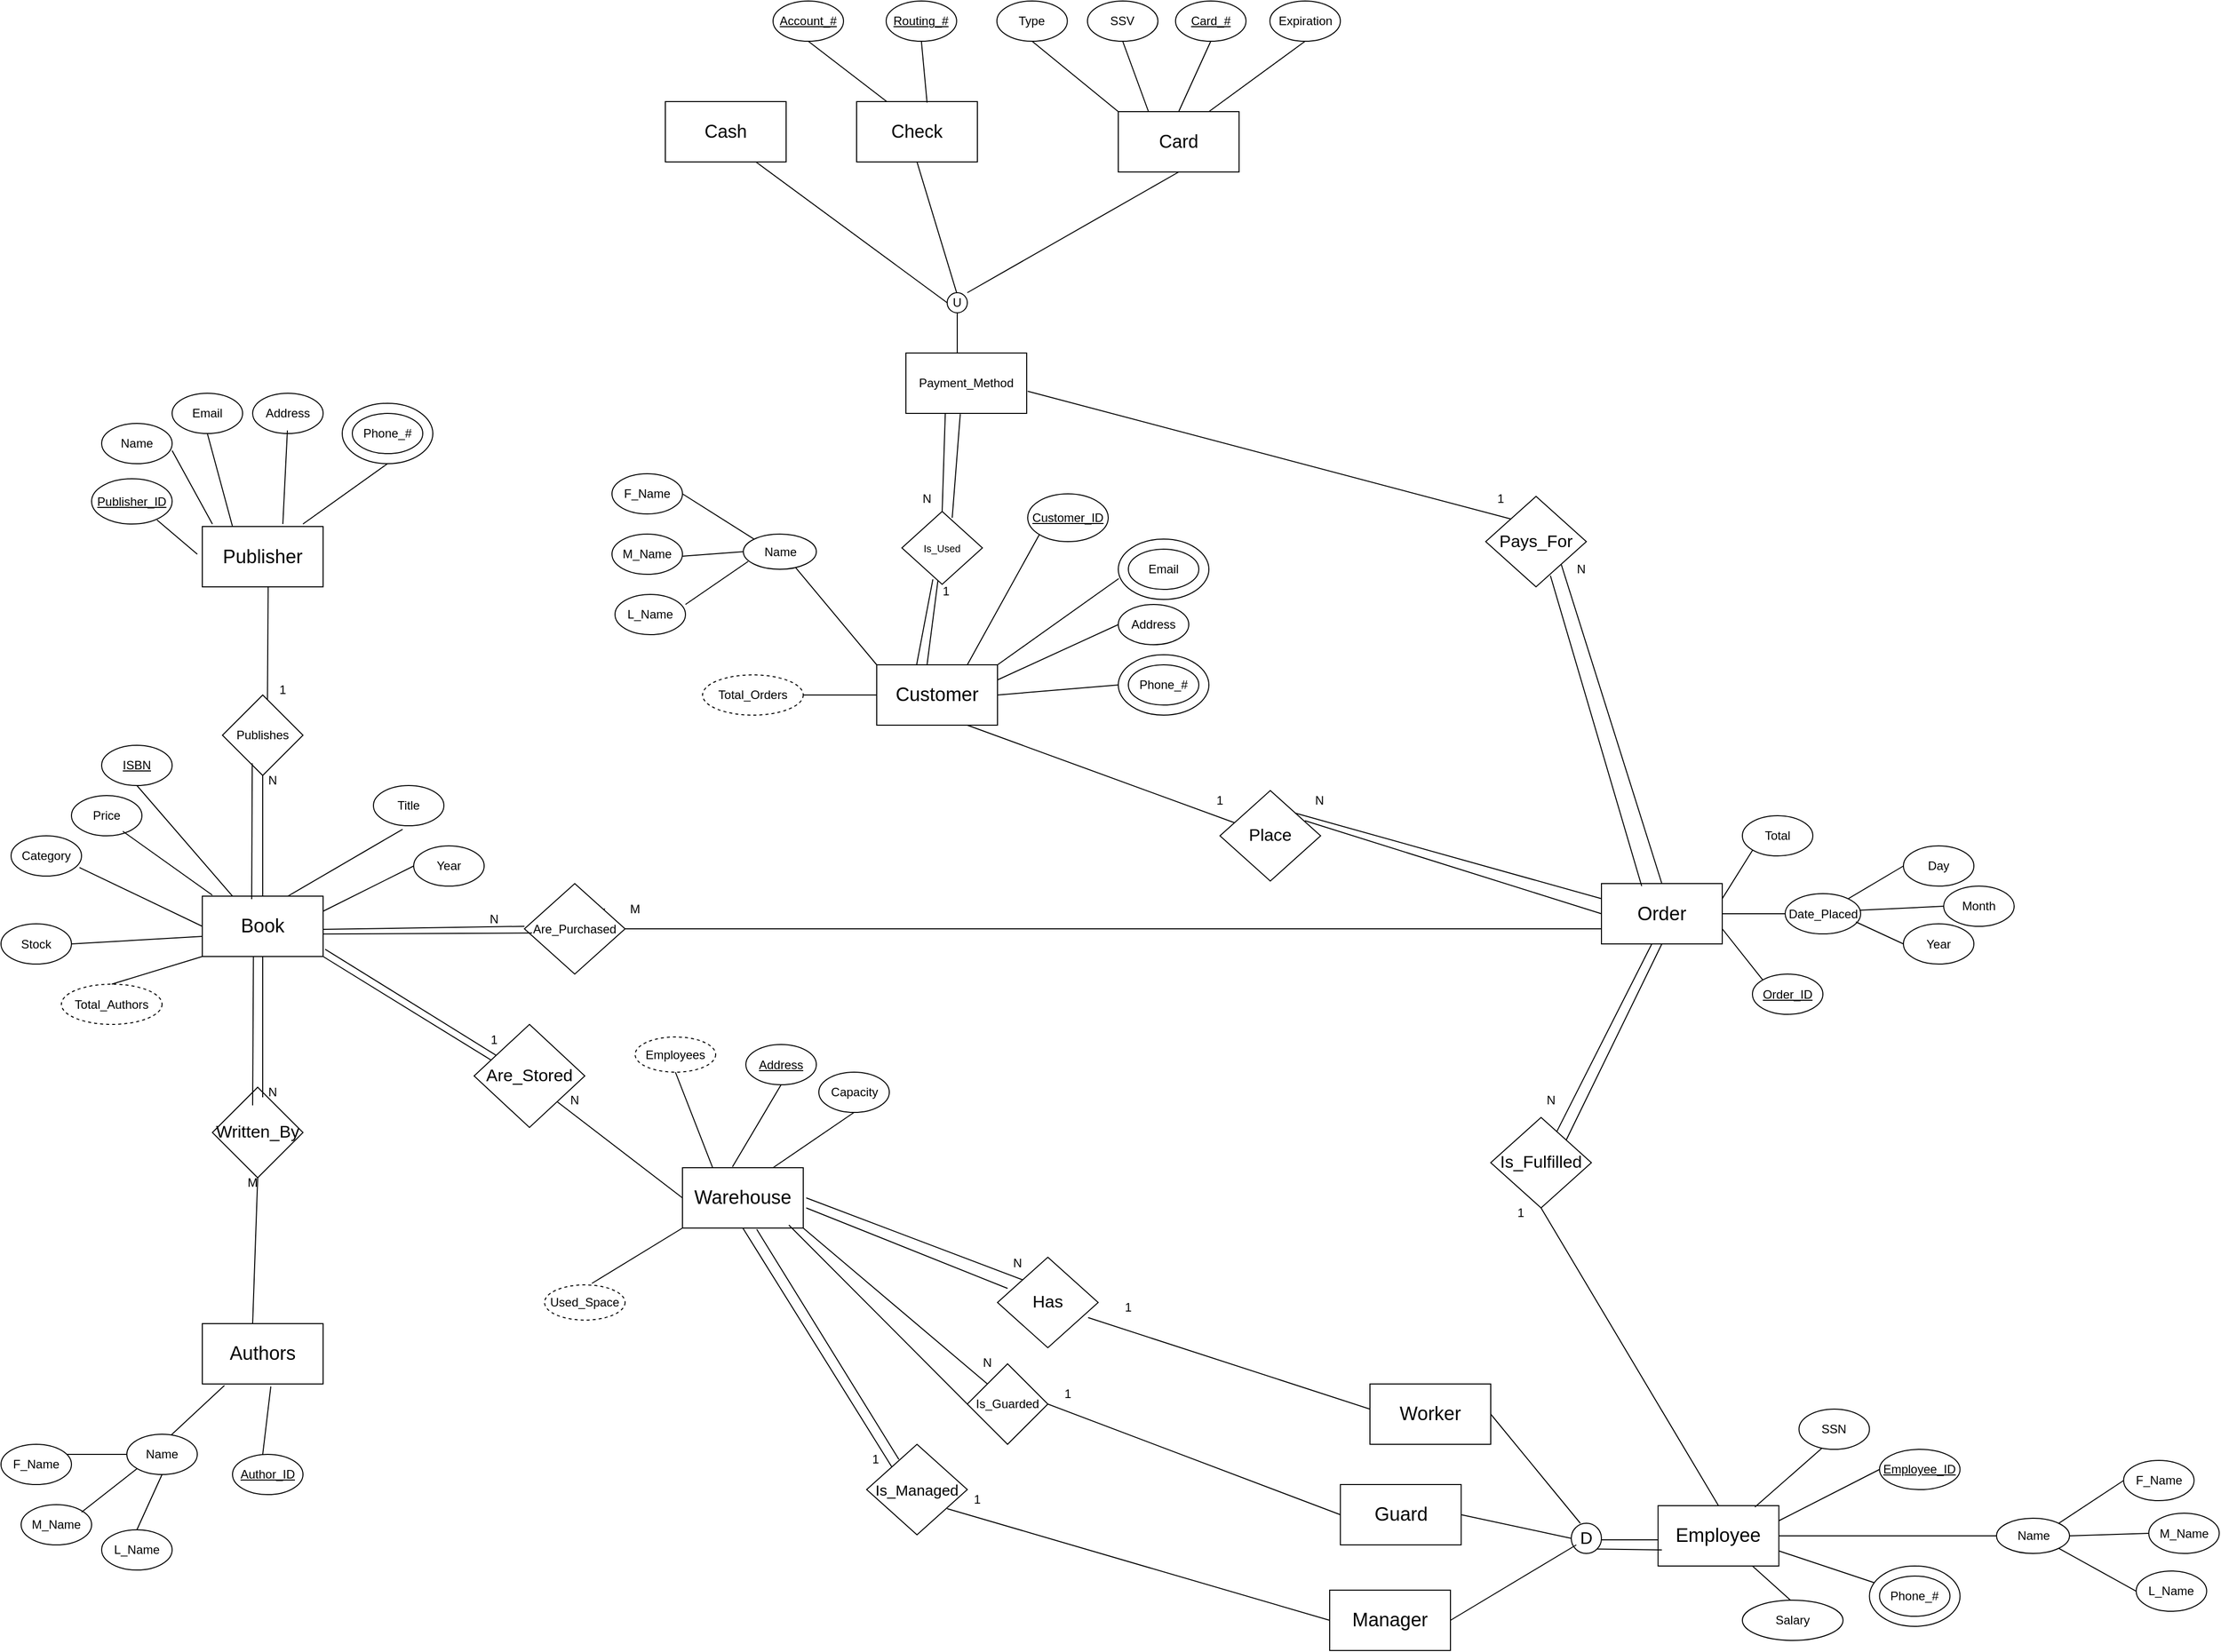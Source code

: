 <mxfile version="26.0.14">
  <diagram id="C5RBs43oDa-KdzZeNtuy" name="Page-1">
    <mxGraphModel dx="954" dy="1774" grid="1" gridSize="10" guides="1" tooltips="1" connect="1" arrows="1" fold="1" page="1" pageScale="1" pageWidth="827" pageHeight="1169" math="0" shadow="0">
      <root>
        <mxCell id="WIyWlLk6GJQsqaUBKTNV-0" />
        <mxCell id="WIyWlLk6GJQsqaUBKTNV-1" parent="WIyWlLk6GJQsqaUBKTNV-0" />
        <mxCell id="00jODEar77DZwwpebo26-1" value="&lt;font style=&quot;font-size: 19px;&quot;&gt;Book&lt;/font&gt;" style="rounded=0;whiteSpace=wrap;html=1;" parent="WIyWlLk6GJQsqaUBKTNV-1" vertex="1">
          <mxGeometry x="230" y="160" width="120" height="60" as="geometry" />
        </mxCell>
        <mxCell id="00jODEar77DZwwpebo26-2" value="&lt;font style=&quot;font-size: 19px;&quot;&gt;Authors&lt;/font&gt;" style="rounded=0;whiteSpace=wrap;html=1;" parent="WIyWlLk6GJQsqaUBKTNV-1" vertex="1">
          <mxGeometry x="230" y="585" width="120" height="60" as="geometry" />
        </mxCell>
        <mxCell id="00jODEar77DZwwpebo26-3" value="&lt;u&gt;ISBN&lt;/u&gt;" style="ellipse;whiteSpace=wrap;html=1;" parent="WIyWlLk6GJQsqaUBKTNV-1" vertex="1">
          <mxGeometry x="130" y="10" width="70" height="40" as="geometry" />
        </mxCell>
        <mxCell id="00jODEar77DZwwpebo26-4" value="Title" style="ellipse;whiteSpace=wrap;html=1;" parent="WIyWlLk6GJQsqaUBKTNV-1" vertex="1">
          <mxGeometry x="400" y="50" width="70" height="40" as="geometry" />
        </mxCell>
        <mxCell id="00jODEar77DZwwpebo26-7" value="Year&lt;span style=&quot;color: rgba(0, 0, 0, 0); font-family: monospace; font-size: 0px; text-align: start; text-wrap-mode: nowrap;&quot;&gt;%3CmxGraphModel%3E%3Croot%3E%3CmxCell%20id%3D%220%22%2F%3E%3CmxCell%20id%3D%221%22%20parent%3D%220%22%2F%3E%3CmxCell%20id%3D%222%22%20value%3D%22Publisher%22%20style%3D%22ellipse%3BwhiteSpace%3Dwrap%3Bhtml%3D1%3B%22%20vertex%3D%221%22%20parent%3D%221%22%3E%3CmxGeometry%20x%3D%22370%22%20y%3D%2250%22%20width%3D%2270%22%20height%3D%2240%22%20as%3D%22geometry%22%2F%3E%3C%2FmxCell%3E%3C%2Froot%3E%3C%2FmxGraphModel%3E&lt;/span&gt;" style="ellipse;whiteSpace=wrap;html=1;" parent="WIyWlLk6GJQsqaUBKTNV-1" vertex="1">
          <mxGeometry x="440" y="110" width="70" height="40" as="geometry" />
        </mxCell>
        <mxCell id="00jODEar77DZwwpebo26-8" value="Price&lt;span style=&quot;color: rgba(0, 0, 0, 0); font-family: monospace; font-size: 0px; text-align: start; text-wrap-mode: nowrap;&quot;&gt;%3CmxGraphModel%3E%3Croot%3E%3CmxCell%20id%3D%220%22%2F%3E%3CmxCell%20id%3D%221%22%20parent%3D%220%22%2F%3E%3CmxCell%20id%3D%222%22%20value%3D%22Year%26lt%3Bspan%20style%3D%26quot%3Bcolor%3A%20rgba(0%2C%200%2C%200%2C%200)%3B%20font-family%3A%20monospace%3B%20font-size%3A%200px%3B%20text-align%3A%20start%3B%20text-wrap-mode%3A%20nowrap%3B%26quot%3B%26gt%3B%253CmxGraphModel%253E%253Croot%253E%253CmxCell%2520id%253D%25220%2522%252F%253E%253CmxCell%2520id%253D%25221%2522%2520parent%253D%25220%2522%252F%253E%253CmxCell%2520id%253D%25222%2522%2520value%253D%2522Publisher%2522%2520style%253D%2522ellipse%253BwhiteSpace%253Dwrap%253Bhtml%253D1%253B%2522%2520vertex%253D%25221%2522%2520parent%253D%25221%2522%253E%253CmxGeometry%2520x%253D%2522370%2522%2520y%253D%252250%2522%2520width%253D%252270%2522%2520height%253D%252240%2522%2520as%253D%2522geometry%2522%252F%253E%253C%252FmxCell%253E%253C%252Froot%253E%253C%252FmxGraphModel%253E%26lt%3B%2Fspan%26gt%3B%22%20style%3D%22ellipse%3BwhiteSpace%3Dwrap%3Bhtml%3D1%3B%22%20vertex%3D%221%22%20parent%3D%221%22%3E%3CmxGeometry%20x%3D%22440%22%20y%3D%22100%22%20width%3D%2270%22%20height%3D%2240%22%20as%3D%22geometry%22%2F%3E%3C%2FmxCell%3E%3C%2Froot%3E%3C%2FmxGraphModel%3E&lt;/span&gt;&lt;span style=&quot;color: rgba(0, 0, 0, 0); font-family: monospace; font-size: 0px; text-align: start; text-wrap-mode: nowrap;&quot;&gt;%3CmxGraphModel%3E%3Croot%3E%3CmxCell%20id%3D%220%22%2F%3E%3CmxCell%20id%3D%221%22%20parent%3D%220%22%2F%3E%3CmxCell%20id%3D%222%22%20value%3D%22Year%26lt%3Bspan%20style%3D%26quot%3Bcolor%3A%20rgba(0%2C%200%2C%200%2C%200)%3B%20font-family%3A%20monospace%3B%20font-size%3A%200px%3B%20text-align%3A%20start%3B%20text-wrap-mode%3A%20nowrap%3B%26quot%3B%26gt%3B%253CmxGraphModel%253E%253Croot%253E%253CmxCell%2520id%253D%25220%2522%252F%253E%253CmxCell%2520id%253D%25221%2522%2520parent%253D%25220%2522%252F%253E%253CmxCell%2520id%253D%25222%2522%2520value%253D%2522Publisher%2522%2520style%253D%2522ellipse%253BwhiteSpace%253Dwrap%253Bhtml%253D1%253B%2522%2520vertex%253D%25221%2522%2520parent%253D%25221%2522%253E%253CmxGeometry%2520x%253D%2522370%2522%2520y%253D%252250%2522%2520width%253D%252270%2522%2520height%253D%252240%2522%2520as%253D%2522geometry%2522%252F%253E%253C%252FmxCell%253E%253C%252Froot%253E%253C%252FmxGraphModel%253E%26lt%3B%2Fspan%26gt%3B%22%20style%3D%22ellipse%3BwhiteSpace%3Dwrap%3Bhtml%3D1%3B%22%20vertex%3D%221%22%20parent%3D%221%22%3E%3CmxGeometry%20x%3D%22440%22%20y%3D%22100%22%20width%3D%2270%22%20height%3D%2240%22%20as%3D%22geometry%22%2F%3E%3C%2FmxCell%3E%3C%2Froot%3E%3C%2FmxGraphModel%3E&lt;/span&gt;" style="ellipse;whiteSpace=wrap;html=1;" parent="WIyWlLk6GJQsqaUBKTNV-1" vertex="1">
          <mxGeometry x="100" y="60" width="70" height="40" as="geometry" />
        </mxCell>
        <mxCell id="00jODEar77DZwwpebo26-9" value="Category" style="ellipse;whiteSpace=wrap;html=1;container=1;" parent="WIyWlLk6GJQsqaUBKTNV-1" vertex="1">
          <mxGeometry x="40" y="100" width="70" height="40" as="geometry" />
        </mxCell>
        <mxCell id="00jODEar77DZwwpebo26-12" value="" style="endArrow=none;html=1;rounded=0;exitX=0.971;exitY=0.788;exitDx=0;exitDy=0;exitPerimeter=0;" parent="WIyWlLk6GJQsqaUBKTNV-1" source="00jODEar77DZwwpebo26-9" edge="1">
          <mxGeometry width="50" height="50" relative="1" as="geometry">
            <mxPoint x="180" y="240" as="sourcePoint" />
            <mxPoint x="230" y="190" as="targetPoint" />
          </mxGeometry>
        </mxCell>
        <mxCell id="00jODEar77DZwwpebo26-13" value="" style="endArrow=none;html=1;rounded=0;exitX=0.729;exitY=0.888;exitDx=0;exitDy=0;exitPerimeter=0;" parent="WIyWlLk6GJQsqaUBKTNV-1" source="00jODEar77DZwwpebo26-8" edge="1">
          <mxGeometry width="50" height="50" relative="1" as="geometry">
            <mxPoint x="118" y="101" as="sourcePoint" />
            <mxPoint x="240" y="159" as="targetPoint" />
          </mxGeometry>
        </mxCell>
        <mxCell id="00jODEar77DZwwpebo26-14" value="" style="endArrow=none;html=1;rounded=0;exitX=0.5;exitY=1;exitDx=0;exitDy=0;" parent="WIyWlLk6GJQsqaUBKTNV-1" source="00jODEar77DZwwpebo26-3" edge="1">
          <mxGeometry width="50" height="50" relative="1" as="geometry">
            <mxPoint x="210" y="100" as="sourcePoint" />
            <mxPoint x="260" y="160" as="targetPoint" />
          </mxGeometry>
        </mxCell>
        <mxCell id="00jODEar77DZwwpebo26-15" value="" style="endArrow=none;html=1;rounded=0;exitX=0.414;exitY=1.088;exitDx=0;exitDy=0;exitPerimeter=0;" parent="WIyWlLk6GJQsqaUBKTNV-1" source="00jODEar77DZwwpebo26-4" edge="1">
          <mxGeometry width="50" height="50" relative="1" as="geometry">
            <mxPoint x="280" y="90" as="sourcePoint" />
            <mxPoint x="315" y="160" as="targetPoint" />
          </mxGeometry>
        </mxCell>
        <mxCell id="00jODEar77DZwwpebo26-17" value="" style="endArrow=none;html=1;rounded=0;exitX=0;exitY=0.5;exitDx=0;exitDy=0;entryX=1;entryY=0.25;entryDx=0;entryDy=0;" parent="WIyWlLk6GJQsqaUBKTNV-1" source="00jODEar77DZwwpebo26-7" target="00jODEar77DZwwpebo26-1" edge="1">
          <mxGeometry width="50" height="50" relative="1" as="geometry">
            <mxPoint x="403" y="110" as="sourcePoint" />
            <mxPoint x="340" y="170" as="targetPoint" />
          </mxGeometry>
        </mxCell>
        <mxCell id="00jODEar77DZwwpebo26-18" value="Name" style="ellipse;whiteSpace=wrap;html=1;container=1;" parent="WIyWlLk6GJQsqaUBKTNV-1" vertex="1">
          <mxGeometry x="155" y="695" width="70" height="40" as="geometry" />
        </mxCell>
        <mxCell id="00jODEar77DZwwpebo26-20" value="&lt;u&gt;Author_ID&lt;/u&gt;" style="ellipse;whiteSpace=wrap;html=1;" parent="WIyWlLk6GJQsqaUBKTNV-1" vertex="1">
          <mxGeometry x="260" y="715" width="70" height="40" as="geometry" />
        </mxCell>
        <mxCell id="00jODEar77DZwwpebo26-21" value="" style="endArrow=none;html=1;rounded=0;entryX=0.183;entryY=1.025;entryDx=0;entryDy=0;entryPerimeter=0;exitX=0.632;exitY=0.015;exitDx=0;exitDy=0;exitPerimeter=0;" parent="WIyWlLk6GJQsqaUBKTNV-1" source="00jODEar77DZwwpebo26-18" target="00jODEar77DZwwpebo26-2" edge="1">
          <mxGeometry width="50" height="50" relative="1" as="geometry">
            <mxPoint x="200" y="685" as="sourcePoint" />
            <mxPoint x="250" y="635" as="targetPoint" />
          </mxGeometry>
        </mxCell>
        <mxCell id="00jODEar77DZwwpebo26-22" value="" style="endArrow=none;html=1;rounded=0;entryX=0.567;entryY=1.042;entryDx=0;entryDy=0;entryPerimeter=0;" parent="WIyWlLk6GJQsqaUBKTNV-1" target="00jODEar77DZwwpebo26-2" edge="1">
          <mxGeometry width="50" height="50" relative="1" as="geometry">
            <mxPoint x="290" y="715" as="sourcePoint" />
            <mxPoint x="370" y="685" as="targetPoint" />
          </mxGeometry>
        </mxCell>
        <mxCell id="00jODEar77DZwwpebo26-23" value="&lt;font style=&quot;font-size: 19px;&quot;&gt;Customer&lt;/font&gt;" style="rounded=0;whiteSpace=wrap;html=1;" parent="WIyWlLk6GJQsqaUBKTNV-1" vertex="1">
          <mxGeometry x="900" y="-70" width="120" height="60" as="geometry" />
        </mxCell>
        <mxCell id="00jODEar77DZwwpebo26-24" value="&lt;u&gt;Customer_ID&lt;/u&gt;" style="ellipse;whiteSpace=wrap;html=1;" parent="WIyWlLk6GJQsqaUBKTNV-1" vertex="1">
          <mxGeometry x="1050" y="-240" width="80" height="47.5" as="geometry" />
        </mxCell>
        <mxCell id="00jODEar77DZwwpebo26-25" value="&lt;span style=&quot;font-weight: normal;&quot;&gt;Name&lt;/span&gt;" style="ellipse;whiteSpace=wrap;html=1;container=1;fontStyle=1" parent="WIyWlLk6GJQsqaUBKTNV-1" vertex="1">
          <mxGeometry x="767.5" y="-200" width="72.5" height="35" as="geometry" />
        </mxCell>
        <mxCell id="00jODEar77DZwwpebo26-30" value="Address" style="ellipse;whiteSpace=wrap;html=1;" parent="WIyWlLk6GJQsqaUBKTNV-1" vertex="1">
          <mxGeometry x="1140" y="-130" width="70" height="40" as="geometry" />
        </mxCell>
        <mxCell id="00jODEar77DZwwpebo26-33" value="Type&lt;span style=&quot;color: rgba(0, 0, 0, 0); font-family: monospace; font-size: 0px; text-align: start; text-wrap-mode: nowrap;&quot;&gt;%3CmxGraphModel%3E%3Croot%3E%3CmxCell%20id%3D%220%22%2F%3E%3CmxCell%20id%3D%221%22%20parent%3D%220%22%2F%3E%3CmxCell%20id%3D%222%22%20value%3D%22Address%22%20style%3D%22ellipse%3BwhiteSpace%3Dwrap%3Bhtml%3D1%3B%22%20vertex%3D%221%22%20parent%3D%221%22%3E%3CmxGeometry%20x%3D%22890%22%20y%3D%22160%22%20width%3D%2270%22%20height%3D%2240%22%20as%3D%22geometry%22%2F%3E%3C%2FmxCell%3E%3C%2Froot%3E%3C%2FmxGraphModel%3E&lt;/span&gt;" style="ellipse;whiteSpace=wrap;html=1;direction=west;flipH=1;flipV=1;" parent="WIyWlLk6GJQsqaUBKTNV-1" vertex="1">
          <mxGeometry x="1019.37" y="-730" width="70" height="40" as="geometry" />
        </mxCell>
        <mxCell id="00jODEar77DZwwpebo26-34" value="SSV&lt;span style=&quot;color: rgba(0, 0, 0, 0); font-family: monospace; font-size: 0px; text-align: start; text-wrap-mode: nowrap;&quot;&gt;%3CmxGraphModel%3E%3Croot%3E%3CmxCell%20id%3D%220%22%2F%3E%3CmxCell%20id%3D%221%22%20parent%3D%220%22%2F%3E%3CmxCell%20id%3D%222%22%20value%3D%22Address%22%20style%3D%22ellipse%3BwhiteSpace%3Dwrap%3Bhtml%3D1%3B%22%20vertex%3D%221%22%20parent%3D%221%22%3E%3CmxGeometry%20x%3D%22890%22%20y%3D%22160%22%20width%3D%2270%22%20height%3D%2240%22%20as%3D%22geometry%22%2F%3E%3C%2FmxCell%3E%3C%2Froot%3E%3C%2FmxGraphModel%3E&lt;/span&gt;&lt;span style=&quot;color: rgba(0, 0, 0, 0); font-family: monospace; font-size: 0px; text-align: start; text-wrap-mode: nowrap;&quot;&gt;%3CmxGraphModel%3E%3Croot%3E%3CmxCell%20id%3D%220%22%2F%3E%3CmxCell%20id%3D%221%22%20parent%3D%220%22%2F%3E%3CmxCell%20id%3D%222%22%20value%3D%22Address%22%20style%3D%22ellipse%3BwhiteSpace%3Dwrap%3Bhtml%3D1%3B%22%20vertex%3D%221%22%20parent%3D%221%22%3E%3CmxGeometry%20x%3D%22890%22%20y%3D%22160%22%20width%3D%2270%22%20height%3D%2240%22%20as%3D%22geometry%22%2F%3E%3C%2FmxCell%3E%3C%2Froot%3E%3C%2FmxGraphModel%3E&lt;/span&gt;" style="ellipse;whiteSpace=wrap;html=1;direction=west;flipH=1;flipV=1;" parent="WIyWlLk6GJQsqaUBKTNV-1" vertex="1">
          <mxGeometry x="1109.37" y="-730" width="70" height="40" as="geometry" />
        </mxCell>
        <mxCell id="00jODEar77DZwwpebo26-35" value="&lt;u&gt;Card_#&lt;/u&gt;" style="ellipse;whiteSpace=wrap;html=1;direction=west;flipH=1;flipV=1;" parent="WIyWlLk6GJQsqaUBKTNV-1" vertex="1">
          <mxGeometry x="1196.87" y="-730" width="70" height="40" as="geometry" />
        </mxCell>
        <mxCell id="00jODEar77DZwwpebo26-36" value="Expiration" style="ellipse;whiteSpace=wrap;html=1;direction=west;flipH=1;flipV=1;" parent="WIyWlLk6GJQsqaUBKTNV-1" vertex="1">
          <mxGeometry x="1290.62" y="-730" width="70" height="40" as="geometry" />
        </mxCell>
        <mxCell id="00jODEar77DZwwpebo26-37" value="&lt;font style=&quot;font-size: 19px;&quot;&gt;Warehouse&lt;/font&gt;" style="rounded=0;whiteSpace=wrap;html=1;" parent="WIyWlLk6GJQsqaUBKTNV-1" vertex="1">
          <mxGeometry x="707" y="430" width="120" height="60" as="geometry" />
        </mxCell>
        <mxCell id="00jODEar77DZwwpebo26-39" value="&lt;u&gt;Address&lt;/u&gt;" style="ellipse;whiteSpace=wrap;html=1;" parent="WIyWlLk6GJQsqaUBKTNV-1" vertex="1">
          <mxGeometry x="770" y="307.5" width="70" height="40" as="geometry" />
        </mxCell>
        <mxCell id="00jODEar77DZwwpebo26-40" value="Capacity" style="ellipse;whiteSpace=wrap;html=1;" parent="WIyWlLk6GJQsqaUBKTNV-1" vertex="1">
          <mxGeometry x="842.5" y="335" width="70" height="40" as="geometry" />
        </mxCell>
        <mxCell id="00jODEar77DZwwpebo26-42" value="&lt;span style=&quot;font-size: 19px;&quot;&gt;Employee&lt;/span&gt;" style="rounded=0;whiteSpace=wrap;html=1;" parent="WIyWlLk6GJQsqaUBKTNV-1" vertex="1">
          <mxGeometry x="1676.25" y="766" width="120" height="60" as="geometry" />
        </mxCell>
        <mxCell id="00jODEar77DZwwpebo26-48" value="&lt;span style=&quot;font-size: 19px;&quot;&gt;Manager&lt;/span&gt;" style="rounded=0;whiteSpace=wrap;html=1;" parent="WIyWlLk6GJQsqaUBKTNV-1" vertex="1">
          <mxGeometry x="1350" y="850" width="120" height="60" as="geometry" />
        </mxCell>
        <mxCell id="00jODEar77DZwwpebo26-51" value="Name" style="ellipse;whiteSpace=wrap;html=1;container=1;" parent="WIyWlLk6GJQsqaUBKTNV-1" vertex="1">
          <mxGeometry x="2012.5" y="778.5" width="72.5" height="35" as="geometry" />
        </mxCell>
        <mxCell id="00jODEar77DZwwpebo26-53" value="SSN" style="ellipse;whiteSpace=wrap;html=1;" parent="WIyWlLk6GJQsqaUBKTNV-1" vertex="1">
          <mxGeometry x="1816.25" y="670" width="70" height="40" as="geometry" />
        </mxCell>
        <mxCell id="00jODEar77DZwwpebo26-54" value="&lt;u&gt;Employee_ID&lt;/u&gt;" style="ellipse;whiteSpace=wrap;html=1;" parent="WIyWlLk6GJQsqaUBKTNV-1" vertex="1">
          <mxGeometry x="1896.25" y="710" width="80" height="40" as="geometry" />
        </mxCell>
        <mxCell id="00jODEar77DZwwpebo26-55" value="&lt;font style=&quot;font-size: 19px;&quot;&gt;Order&lt;/font&gt;" style="rounded=0;whiteSpace=wrap;html=1;" parent="WIyWlLk6GJQsqaUBKTNV-1" vertex="1">
          <mxGeometry x="1620" y="147.5" width="120" height="60" as="geometry" />
        </mxCell>
        <mxCell id="00jODEar77DZwwpebo26-56" value="&lt;u&gt;Order_ID&lt;/u&gt;" style="ellipse;whiteSpace=wrap;html=1;" parent="WIyWlLk6GJQsqaUBKTNV-1" vertex="1">
          <mxGeometry x="1770" y="237.5" width="70" height="40" as="geometry" />
        </mxCell>
        <mxCell id="00jODEar77DZwwpebo26-59" value="Date_Placed" style="ellipse;whiteSpace=wrap;html=1;container=1;" parent="WIyWlLk6GJQsqaUBKTNV-1" vertex="1">
          <mxGeometry x="1802.5" y="157.5" width="75" height="40" as="geometry" />
        </mxCell>
        <mxCell id="00jODEar77DZwwpebo26-60" value="Total" style="ellipse;whiteSpace=wrap;html=1;" parent="WIyWlLk6GJQsqaUBKTNV-1" vertex="1">
          <mxGeometry x="1760" y="80" width="70" height="40" as="geometry" />
        </mxCell>
        <mxCell id="00jODEar77DZwwpebo26-61" value="&lt;font style=&quot;font-size: 17px;&quot;&gt;Written_By&lt;/font&gt;" style="rhombus;whiteSpace=wrap;html=1;" parent="WIyWlLk6GJQsqaUBKTNV-1" vertex="1">
          <mxGeometry x="240" y="350" width="90" height="90" as="geometry" />
        </mxCell>
        <mxCell id="00jODEar77DZwwpebo26-62" value="&lt;font&gt;Are_Purchased&lt;/font&gt;" style="rhombus;whiteSpace=wrap;html=1;" parent="WIyWlLk6GJQsqaUBKTNV-1" vertex="1">
          <mxGeometry x="550" y="147.5" width="100" height="90" as="geometry" />
        </mxCell>
        <mxCell id="00jODEar77DZwwpebo26-63" value="&lt;span style=&quot;font-size: 17px;&quot;&gt;Are_Stored&lt;/span&gt;" style="rhombus;whiteSpace=wrap;html=1;" parent="WIyWlLk6GJQsqaUBKTNV-1" vertex="1">
          <mxGeometry x="500" y="287.5" width="110" height="102.5" as="geometry" />
        </mxCell>
        <mxCell id="00jODEar77DZwwpebo26-64" value="&lt;span style=&quot;font-size: 17px;&quot;&gt;Has&lt;/span&gt;" style="rhombus;whiteSpace=wrap;html=1;" parent="WIyWlLk6GJQsqaUBKTNV-1" vertex="1">
          <mxGeometry x="1020" y="519" width="100" height="90" as="geometry" />
        </mxCell>
        <mxCell id="00jODEar77DZwwpebo26-65" value="&lt;font style=&quot;font-size: 15px;&quot;&gt;Is_Managed&lt;/font&gt;" style="rhombus;whiteSpace=wrap;html=1;" parent="WIyWlLk6GJQsqaUBKTNV-1" vertex="1">
          <mxGeometry x="890" y="705" width="100" height="90" as="geometry" />
        </mxCell>
        <mxCell id="00jODEar77DZwwpebo26-71" value="&lt;font style=&quot;font-size: 17px;&quot;&gt;Place&lt;/font&gt;" style="rhombus;whiteSpace=wrap;html=1;" parent="WIyWlLk6GJQsqaUBKTNV-1" vertex="1">
          <mxGeometry x="1241" y="55" width="100" height="90" as="geometry" />
        </mxCell>
        <mxCell id="00jODEar77DZwwpebo26-72" value="&lt;span style=&quot;font-size: 17px;&quot;&gt;Is_Fulfilled&lt;/span&gt;" style="rhombus;whiteSpace=wrap;html=1;" parent="WIyWlLk6GJQsqaUBKTNV-1" vertex="1">
          <mxGeometry x="1510" y="380" width="100" height="90" as="geometry" />
        </mxCell>
        <mxCell id="00jODEar77DZwwpebo26-73" value="Stock" style="ellipse;whiteSpace=wrap;html=1;" parent="WIyWlLk6GJQsqaUBKTNV-1" vertex="1">
          <mxGeometry x="30" y="187.5" width="70" height="40" as="geometry" />
        </mxCell>
        <mxCell id="HrWQXQLJa8o109kUoc0N-1" value="F_Name" style="ellipse;whiteSpace=wrap;html=1;" parent="WIyWlLk6GJQsqaUBKTNV-1" vertex="1">
          <mxGeometry x="30" y="705" width="70" height="40" as="geometry" />
        </mxCell>
        <mxCell id="HrWQXQLJa8o109kUoc0N-2" value="M_Name" style="ellipse;whiteSpace=wrap;html=1;" parent="WIyWlLk6GJQsqaUBKTNV-1" vertex="1">
          <mxGeometry x="50" y="765" width="70" height="40" as="geometry" />
        </mxCell>
        <mxCell id="HrWQXQLJa8o109kUoc0N-3" value="L_Name" style="ellipse;whiteSpace=wrap;html=1;" parent="WIyWlLk6GJQsqaUBKTNV-1" vertex="1">
          <mxGeometry x="130" y="790" width="70" height="40" as="geometry" />
        </mxCell>
        <mxCell id="HrWQXQLJa8o109kUoc0N-4" value="F_Name" style="ellipse;whiteSpace=wrap;html=1;" parent="WIyWlLk6GJQsqaUBKTNV-1" vertex="1">
          <mxGeometry x="637" y="-260" width="70" height="40" as="geometry" />
        </mxCell>
        <mxCell id="HrWQXQLJa8o109kUoc0N-5" value="M_Name" style="ellipse;whiteSpace=wrap;html=1;" parent="WIyWlLk6GJQsqaUBKTNV-1" vertex="1">
          <mxGeometry x="637" y="-200" width="70" height="40" as="geometry" />
        </mxCell>
        <mxCell id="HrWQXQLJa8o109kUoc0N-6" value="L_Name" style="ellipse;whiteSpace=wrap;html=1;" parent="WIyWlLk6GJQsqaUBKTNV-1" vertex="1">
          <mxGeometry x="640" y="-140" width="70" height="40" as="geometry" />
        </mxCell>
        <mxCell id="HrWQXQLJa8o109kUoc0N-10" value="F_Name" style="ellipse;whiteSpace=wrap;html=1;" parent="WIyWlLk6GJQsqaUBKTNV-1" vertex="1">
          <mxGeometry x="2138.75" y="721" width="70" height="40" as="geometry" />
        </mxCell>
        <mxCell id="HrWQXQLJa8o109kUoc0N-11" value="M_Name" style="ellipse;whiteSpace=wrap;html=1;" parent="WIyWlLk6GJQsqaUBKTNV-1" vertex="1">
          <mxGeometry x="2163.75" y="773.5" width="70" height="40" as="geometry" />
        </mxCell>
        <mxCell id="HrWQXQLJa8o109kUoc0N-12" value="L_Name" style="ellipse;whiteSpace=wrap;html=1;" parent="WIyWlLk6GJQsqaUBKTNV-1" vertex="1">
          <mxGeometry x="2151.25" y="831" width="70" height="40" as="geometry" />
        </mxCell>
        <mxCell id="HrWQXQLJa8o109kUoc0N-13" value="" style="endArrow=none;html=1;rounded=0;exitX=1;exitY=0.5;exitDx=0;exitDy=0;" parent="WIyWlLk6GJQsqaUBKTNV-1" source="00jODEar77DZwwpebo26-73" edge="1">
          <mxGeometry width="50" height="50" relative="1" as="geometry">
            <mxPoint x="118" y="142" as="sourcePoint" />
            <mxPoint x="230" y="200" as="targetPoint" />
          </mxGeometry>
        </mxCell>
        <mxCell id="HrWQXQLJa8o109kUoc0N-14" value="" style="endArrow=none;html=1;rounded=0;entryX=0.5;entryY=1;entryDx=0;entryDy=0;" parent="WIyWlLk6GJQsqaUBKTNV-1" target="00jODEar77DZwwpebo26-61" edge="1">
          <mxGeometry width="50" height="50" relative="1" as="geometry">
            <mxPoint x="280" y="585" as="sourcePoint" />
            <mxPoint x="330" y="535" as="targetPoint" />
          </mxGeometry>
        </mxCell>
        <mxCell id="HrWQXQLJa8o109kUoc0N-15" value="" style="endArrow=none;html=1;rounded=0;entryX=0.423;entryY=0.996;entryDx=0;entryDy=0;entryPerimeter=0;" parent="WIyWlLk6GJQsqaUBKTNV-1" target="00jODEar77DZwwpebo26-1" edge="1">
          <mxGeometry width="50" height="50" relative="1" as="geometry">
            <mxPoint x="280" y="368" as="sourcePoint" />
            <mxPoint x="330" y="317.5" as="targetPoint" />
          </mxGeometry>
        </mxCell>
        <mxCell id="HrWQXQLJa8o109kUoc0N-16" value="" style="endArrow=none;html=1;rounded=0;" parent="WIyWlLk6GJQsqaUBKTNV-1" edge="1">
          <mxGeometry width="50" height="50" relative="1" as="geometry">
            <mxPoint x="290" y="360" as="sourcePoint" />
            <mxPoint x="290" y="220" as="targetPoint" />
          </mxGeometry>
        </mxCell>
        <mxCell id="HrWQXQLJa8o109kUoc0N-17" value="N" style="text;html=1;align=center;verticalAlign=middle;whiteSpace=wrap;rounded=0;" parent="WIyWlLk6GJQsqaUBKTNV-1" vertex="1">
          <mxGeometry x="270" y="340" width="60" height="30" as="geometry" />
        </mxCell>
        <mxCell id="HrWQXQLJa8o109kUoc0N-18" value="M" style="text;html=1;align=center;verticalAlign=middle;whiteSpace=wrap;rounded=0;" parent="WIyWlLk6GJQsqaUBKTNV-1" vertex="1">
          <mxGeometry x="250" y="430" width="60" height="30" as="geometry" />
        </mxCell>
        <mxCell id="HrWQXQLJa8o109kUoc0N-21" value="" style="endArrow=none;html=1;rounded=0;entryX=0.5;entryY=1;entryDx=0;entryDy=0;exitX=0.5;exitY=0;exitDx=0;exitDy=0;" parent="WIyWlLk6GJQsqaUBKTNV-1" source="HrWQXQLJa8o109kUoc0N-3" target="00jODEar77DZwwpebo26-18" edge="1">
          <mxGeometry width="50" height="50" relative="1" as="geometry">
            <mxPoint x="280" y="900" as="sourcePoint" />
            <mxPoint x="190" y="745.0" as="targetPoint" />
          </mxGeometry>
        </mxCell>
        <mxCell id="HrWQXQLJa8o109kUoc0N-23" value="" style="endArrow=none;html=1;rounded=0;exitX=0.5;exitY=0;exitDx=0;exitDy=0;entryX=0;entryY=1;entryDx=0;entryDy=0;" parent="WIyWlLk6GJQsqaUBKTNV-1" target="00jODEar77DZwwpebo26-18" edge="1">
          <mxGeometry width="50" height="50" relative="1" as="geometry">
            <mxPoint x="110" y="772.5" as="sourcePoint" />
            <mxPoint x="154.584" y="736.177" as="targetPoint" />
          </mxGeometry>
        </mxCell>
        <mxCell id="HrWQXQLJa8o109kUoc0N-24" value="" style="endArrow=none;html=1;rounded=0;entryX=0;entryY=0.5;entryDx=0;entryDy=0;exitX=0.5;exitY=0;exitDx=0;exitDy=0;" parent="WIyWlLk6GJQsqaUBKTNV-1" target="00jODEar77DZwwpebo26-18" edge="1">
          <mxGeometry width="50" height="50" relative="1" as="geometry">
            <mxPoint x="95" y="715" as="sourcePoint" />
            <mxPoint x="140" y="715.0" as="targetPoint" />
          </mxGeometry>
        </mxCell>
        <mxCell id="HrWQXQLJa8o109kUoc0N-25" value="" style="endArrow=none;html=1;rounded=0;entryX=0.076;entryY=0.546;entryDx=0;entryDy=0;entryPerimeter=0;exitX=1.002;exitY=0.628;exitDx=0;exitDy=0;exitPerimeter=0;" parent="WIyWlLk6GJQsqaUBKTNV-1" source="00jODEar77DZwwpebo26-1" target="00jODEar77DZwwpebo26-62" edge="1">
          <mxGeometry width="50" height="50" relative="1" as="geometry">
            <mxPoint x="410" y="210" as="sourcePoint" />
            <mxPoint x="460" y="160" as="targetPoint" />
          </mxGeometry>
        </mxCell>
        <mxCell id="HrWQXQLJa8o109kUoc0N-27" value="" style="endArrow=none;html=1;rounded=0;exitX=1.002;exitY=0.628;exitDx=0;exitDy=0;exitPerimeter=0;entryX=1;entryY=0.75;entryDx=0;entryDy=0;" parent="WIyWlLk6GJQsqaUBKTNV-1" target="HrWQXQLJa8o109kUoc0N-28" edge="1">
          <mxGeometry width="50" height="50" relative="1" as="geometry">
            <mxPoint x="350" y="192.97" as="sourcePoint" />
            <mxPoint x="530" y="192" as="targetPoint" />
          </mxGeometry>
        </mxCell>
        <mxCell id="HrWQXQLJa8o109kUoc0N-28" value="N" style="text;html=1;align=center;verticalAlign=middle;whiteSpace=wrap;rounded=0;" parent="WIyWlLk6GJQsqaUBKTNV-1" vertex="1">
          <mxGeometry x="490" y="167.5" width="60" height="30" as="geometry" />
        </mxCell>
        <mxCell id="HrWQXQLJa8o109kUoc0N-29" value="" style="endArrow=none;html=1;rounded=0;exitX=1;exitY=0.5;exitDx=0;exitDy=0;entryX=0;entryY=0.75;entryDx=0;entryDy=0;" parent="WIyWlLk6GJQsqaUBKTNV-1" source="00jODEar77DZwwpebo26-62" target="00jODEar77DZwwpebo26-55" edge="1">
          <mxGeometry width="50" height="50" relative="1" as="geometry">
            <mxPoint x="630" y="210" as="sourcePoint" />
            <mxPoint x="1610" y="190" as="targetPoint" />
          </mxGeometry>
        </mxCell>
        <mxCell id="HrWQXQLJa8o109kUoc0N-31" value="" style="endArrow=none;html=1;rounded=0;exitX=0.75;exitY=0;exitDx=0;exitDy=0;entryX=0;entryY=1;entryDx=0;entryDy=0;" parent="WIyWlLk6GJQsqaUBKTNV-1" source="00jODEar77DZwwpebo26-23" target="00jODEar77DZwwpebo26-24" edge="1">
          <mxGeometry width="50" height="50" relative="1" as="geometry">
            <mxPoint x="1000" y="-130" as="sourcePoint" />
            <mxPoint x="1050" y="-180" as="targetPoint" />
          </mxGeometry>
        </mxCell>
        <mxCell id="HrWQXQLJa8o109kUoc0N-32" value="" style="endArrow=none;html=1;rounded=0;entryX=0;entryY=1;entryDx=0;entryDy=0;" parent="WIyWlLk6GJQsqaUBKTNV-1" edge="1">
          <mxGeometry width="50" height="50" relative="1" as="geometry">
            <mxPoint x="1020" y="-70" as="sourcePoint" />
            <mxPoint x="1140.45" y="-155.745" as="targetPoint" />
          </mxGeometry>
        </mxCell>
        <mxCell id="HrWQXQLJa8o109kUoc0N-33" value="" style="endArrow=none;html=1;rounded=0;entryX=0;entryY=0.5;entryDx=0;entryDy=0;exitX=1;exitY=0.25;exitDx=0;exitDy=0;" parent="WIyWlLk6GJQsqaUBKTNV-1" source="00jODEar77DZwwpebo26-23" target="00jODEar77DZwwpebo26-30" edge="1">
          <mxGeometry width="50" height="50" relative="1" as="geometry">
            <mxPoint x="1030" y="-60" as="sourcePoint" />
            <mxPoint x="1150" y="-146" as="targetPoint" />
          </mxGeometry>
        </mxCell>
        <mxCell id="HrWQXQLJa8o109kUoc0N-34" value="" style="endArrow=none;html=1;rounded=0;entryX=0;entryY=0.5;entryDx=0;entryDy=0;exitX=1;exitY=0.5;exitDx=0;exitDy=0;" parent="WIyWlLk6GJQsqaUBKTNV-1" source="00jODEar77DZwwpebo26-23" edge="1">
          <mxGeometry width="50" height="50" relative="1" as="geometry">
            <mxPoint x="1030" y="-45" as="sourcePoint" />
            <mxPoint x="1140" y="-50" as="targetPoint" />
          </mxGeometry>
        </mxCell>
        <mxCell id="HrWQXQLJa8o109kUoc0N-35" value="" style="endArrow=none;html=1;rounded=0;" parent="WIyWlLk6GJQsqaUBKTNV-1" target="HrWQXQLJa8o109kUoc0N-41" edge="1">
          <mxGeometry width="50" height="50" relative="1" as="geometry">
            <mxPoint x="950" y="-70" as="sourcePoint" />
            <mxPoint x="949" y="-180" as="targetPoint" />
          </mxGeometry>
        </mxCell>
        <mxCell id="HrWQXQLJa8o109kUoc0N-36" value="" style="endArrow=none;html=1;rounded=0;exitX=0;exitY=0;exitDx=0;exitDy=0;entryX=0.716;entryY=0.952;entryDx=0;entryDy=0;entryPerimeter=0;" parent="WIyWlLk6GJQsqaUBKTNV-1" source="00jODEar77DZwwpebo26-23" target="00jODEar77DZwwpebo26-25" edge="1">
          <mxGeometry width="50" height="50" relative="1" as="geometry">
            <mxPoint x="958.75" y="-59.5" as="sourcePoint" />
            <mxPoint x="806.25" y="-150" as="targetPoint" />
          </mxGeometry>
        </mxCell>
        <mxCell id="HrWQXQLJa8o109kUoc0N-37" value="" style="endArrow=none;html=1;rounded=0;exitX=0.5;exitY=0;exitDx=0;exitDy=0;entryX=0;entryY=0;entryDx=0;entryDy=0;" parent="WIyWlLk6GJQsqaUBKTNV-1" source="00jODEar77DZwwpebo26-33" target="HrWQXQLJa8o109kUoc0N-43" edge="1">
          <mxGeometry width="50" height="50" relative="1" as="geometry">
            <mxPoint x="1095.62" y="-560" as="sourcePoint" />
            <mxPoint x="1120.62" y="-630" as="targetPoint" />
          </mxGeometry>
        </mxCell>
        <mxCell id="HrWQXQLJa8o109kUoc0N-38" value="" style="endArrow=none;html=1;rounded=0;exitX=0.5;exitY=0;exitDx=0;exitDy=0;entryX=0.25;entryY=0;entryDx=0;entryDy=0;" parent="WIyWlLk6GJQsqaUBKTNV-1" source="00jODEar77DZwwpebo26-34" target="HrWQXQLJa8o109kUoc0N-43" edge="1">
          <mxGeometry width="50" height="50" relative="1" as="geometry">
            <mxPoint x="1040.62" y="-670" as="sourcePoint" />
            <mxPoint x="1160.62" y="-650" as="targetPoint" />
          </mxGeometry>
        </mxCell>
        <mxCell id="HrWQXQLJa8o109kUoc0N-39" value="" style="endArrow=none;html=1;rounded=0;entryX=0.5;entryY=0;entryDx=0;entryDy=0;exitX=0.5;exitY=0;exitDx=0;exitDy=0;" parent="WIyWlLk6GJQsqaUBKTNV-1" source="HrWQXQLJa8o109kUoc0N-43" target="00jODEar77DZwwpebo26-35" edge="1">
          <mxGeometry width="50" height="50" relative="1" as="geometry">
            <mxPoint x="1210.62" y="-650" as="sourcePoint" />
            <mxPoint x="1256.87" y="-690" as="targetPoint" />
          </mxGeometry>
        </mxCell>
        <mxCell id="HrWQXQLJa8o109kUoc0N-40" value="" style="endArrow=none;html=1;rounded=0;entryX=0.5;entryY=0;entryDx=0;entryDy=0;exitX=0.75;exitY=0;exitDx=0;exitDy=0;" parent="WIyWlLk6GJQsqaUBKTNV-1" source="HrWQXQLJa8o109kUoc0N-43" target="00jODEar77DZwwpebo26-36" edge="1">
          <mxGeometry width="50" height="50" relative="1" as="geometry">
            <mxPoint x="1260.62" y="-650" as="sourcePoint" />
            <mxPoint x="1290.62" y="-680" as="targetPoint" />
          </mxGeometry>
        </mxCell>
        <mxCell id="HrWQXQLJa8o109kUoc0N-41" value="&lt;span style=&quot;font-size: 10px;&quot;&gt;Is_Used&lt;/span&gt;" style="rhombus;whiteSpace=wrap;html=1;" parent="WIyWlLk6GJQsqaUBKTNV-1" vertex="1">
          <mxGeometry x="925" y="-222.5" width="80" height="72.5" as="geometry" />
        </mxCell>
        <mxCell id="HrWQXQLJa8o109kUoc0N-43" value="&lt;font style=&quot;font-size: 18px;&quot;&gt;Card&lt;/font&gt;" style="rounded=0;whiteSpace=wrap;html=1;" parent="WIyWlLk6GJQsqaUBKTNV-1" vertex="1">
          <mxGeometry x="1139.99" y="-620" width="120" height="60" as="geometry" />
        </mxCell>
        <mxCell id="HrWQXQLJa8o109kUoc0N-44" value="" style="endArrow=none;html=1;rounded=0;entryX=0.5;entryY=0;entryDx=0;entryDy=0;exitX=0.327;exitY=0.938;exitDx=0;exitDy=0;exitPerimeter=0;" parent="WIyWlLk6GJQsqaUBKTNV-1" source="DI6oxZLG0wE0e1uGwIm_-15" target="HrWQXQLJa8o109kUoc0N-41" edge="1">
          <mxGeometry width="50" height="50" relative="1" as="geometry">
            <mxPoint x="960" y="-290" as="sourcePoint" />
            <mxPoint x="935" y="-270" as="targetPoint" />
          </mxGeometry>
        </mxCell>
        <mxCell id="HrWQXQLJa8o109kUoc0N-45" value="" style="endArrow=none;html=1;rounded=0;exitX=0.625;exitY=0.087;exitDx=0;exitDy=0;exitPerimeter=0;entryX=0.45;entryY=1.011;entryDx=0;entryDy=0;entryPerimeter=0;" parent="WIyWlLk6GJQsqaUBKTNV-1" source="HrWQXQLJa8o109kUoc0N-41" target="DI6oxZLG0wE0e1uGwIm_-15" edge="1">
          <mxGeometry width="50" height="50" relative="1" as="geometry">
            <mxPoint x="969" y="-230" as="sourcePoint" />
            <mxPoint x="970" y="-290" as="targetPoint" />
          </mxGeometry>
        </mxCell>
        <mxCell id="HrWQXQLJa8o109kUoc0N-46" value="" style="endArrow=none;html=1;rounded=0;entryX=0.385;entryY=0.93;entryDx=0;entryDy=0;entryPerimeter=0;" parent="WIyWlLk6GJQsqaUBKTNV-1" target="HrWQXQLJa8o109kUoc0N-41" edge="1">
          <mxGeometry width="50" height="50" relative="1" as="geometry">
            <mxPoint x="939.63" y="-70" as="sourcePoint" />
            <mxPoint x="939.63" y="-154" as="targetPoint" />
          </mxGeometry>
        </mxCell>
        <mxCell id="HrWQXQLJa8o109kUoc0N-48" value="1" style="text;html=1;align=center;verticalAlign=middle;whiteSpace=wrap;rounded=0;" parent="WIyWlLk6GJQsqaUBKTNV-1" vertex="1">
          <mxGeometry x="939.38" y="-158.12" width="60" height="30" as="geometry" />
        </mxCell>
        <mxCell id="HrWQXQLJa8o109kUoc0N-49" value="N" style="text;html=1;align=center;verticalAlign=middle;whiteSpace=wrap;rounded=0;" parent="WIyWlLk6GJQsqaUBKTNV-1" vertex="1">
          <mxGeometry x="920" y="-250" width="60" height="30" as="geometry" />
        </mxCell>
        <mxCell id="HrWQXQLJa8o109kUoc0N-51" value="" style="endArrow=none;html=1;rounded=0;entryX=0;entryY=0;entryDx=0;entryDy=0;" parent="WIyWlLk6GJQsqaUBKTNV-1" target="00jODEar77DZwwpebo26-25" edge="1">
          <mxGeometry width="50" height="50" relative="1" as="geometry">
            <mxPoint x="707" y="-240" as="sourcePoint" />
            <mxPoint x="770.234" y="-201.828" as="targetPoint" />
          </mxGeometry>
        </mxCell>
        <mxCell id="HrWQXQLJa8o109kUoc0N-52" value="" style="endArrow=none;html=1;rounded=0;entryX=0;entryY=0.5;entryDx=0;entryDy=0;" parent="WIyWlLk6GJQsqaUBKTNV-1" target="00jODEar77DZwwpebo26-25" edge="1">
          <mxGeometry width="50" height="50" relative="1" as="geometry">
            <mxPoint x="707" y="-178" as="sourcePoint" />
            <mxPoint x="753.75" y="-180" as="targetPoint" />
          </mxGeometry>
        </mxCell>
        <mxCell id="HrWQXQLJa8o109kUoc0N-53" value="" style="endArrow=none;html=1;rounded=0;entryX=0.065;entryY=0.778;entryDx=0;entryDy=0;exitX=1;exitY=0.25;exitDx=0;exitDy=0;exitPerimeter=0;entryPerimeter=0;" parent="WIyWlLk6GJQsqaUBKTNV-1" source="HrWQXQLJa8o109kUoc0N-6" target="00jODEar77DZwwpebo26-25" edge="1">
          <mxGeometry width="50" height="50" relative="1" as="geometry">
            <mxPoint x="717" y="-168" as="sourcePoint" />
            <mxPoint x="762.465" y="-164.52" as="targetPoint" />
          </mxGeometry>
        </mxCell>
        <mxCell id="HrWQXQLJa8o109kUoc0N-54" value="" style="endArrow=none;html=1;rounded=0;exitX=0.75;exitY=1;exitDx=0;exitDy=0;" parent="WIyWlLk6GJQsqaUBKTNV-1" source="00jODEar77DZwwpebo26-23" target="00jODEar77DZwwpebo26-71" edge="1">
          <mxGeometry width="50" height="50" relative="1" as="geometry">
            <mxPoint x="1250" y="10" as="sourcePoint" />
            <mxPoint x="1300" y="-40" as="targetPoint" />
          </mxGeometry>
        </mxCell>
        <mxCell id="HrWQXQLJa8o109kUoc0N-55" value="" style="endArrow=none;html=1;rounded=0;exitX=1;exitY=0;exitDx=0;exitDy=0;entryX=0;entryY=0.25;entryDx=0;entryDy=0;" parent="WIyWlLk6GJQsqaUBKTNV-1" source="00jODEar77DZwwpebo26-71" target="00jODEar77DZwwpebo26-55" edge="1">
          <mxGeometry width="50" height="50" relative="1" as="geometry">
            <mxPoint x="1250" y="60" as="sourcePoint" />
            <mxPoint x="1300" y="10" as="targetPoint" />
          </mxGeometry>
        </mxCell>
        <mxCell id="HrWQXQLJa8o109kUoc0N-56" value="" style="endArrow=none;html=1;rounded=0;exitX=0.845;exitY=0.333;exitDx=0;exitDy=0;exitPerimeter=0;entryX=0;entryY=0.5;entryDx=0;entryDy=0;" parent="WIyWlLk6GJQsqaUBKTNV-1" source="00jODEar77DZwwpebo26-71" target="00jODEar77DZwwpebo26-55" edge="1">
          <mxGeometry width="50" height="50" relative="1" as="geometry">
            <mxPoint x="1250" y="60" as="sourcePoint" />
            <mxPoint x="1300" y="10" as="targetPoint" />
          </mxGeometry>
        </mxCell>
        <mxCell id="HrWQXQLJa8o109kUoc0N-57" value="1" style="text;html=1;align=center;verticalAlign=middle;whiteSpace=wrap;rounded=0;" parent="WIyWlLk6GJQsqaUBKTNV-1" vertex="1">
          <mxGeometry x="1211" y="50" width="60" height="30" as="geometry" />
        </mxCell>
        <mxCell id="HrWQXQLJa8o109kUoc0N-58" value="N" style="text;html=1;align=center;verticalAlign=middle;whiteSpace=wrap;rounded=0;" parent="WIyWlLk6GJQsqaUBKTNV-1" vertex="1">
          <mxGeometry x="1310" y="50" width="60" height="30" as="geometry" />
        </mxCell>
        <mxCell id="HrWQXQLJa8o109kUoc0N-59" value="&lt;font style=&quot;font-size: 17px;&quot;&gt;Pays_For&lt;/font&gt;" style="rhombus;whiteSpace=wrap;html=1;" parent="WIyWlLk6GJQsqaUBKTNV-1" vertex="1">
          <mxGeometry x="1505" y="-237.5" width="100" height="90" as="geometry" />
        </mxCell>
        <mxCell id="HrWQXQLJa8o109kUoc0N-61" value="" style="endArrow=none;html=1;rounded=0;entryX=0;entryY=0;entryDx=0;entryDy=0;" parent="WIyWlLk6GJQsqaUBKTNV-1" target="HrWQXQLJa8o109kUoc0N-59" edge="1">
          <mxGeometry width="50" height="50" relative="1" as="geometry">
            <mxPoint x="1050" y="-342" as="sourcePoint" />
            <mxPoint x="1294" y="-140" as="targetPoint" />
          </mxGeometry>
        </mxCell>
        <mxCell id="HrWQXQLJa8o109kUoc0N-62" value="" style="endArrow=none;html=1;rounded=0;exitX=0.5;exitY=0;exitDx=0;exitDy=0;entryX=1;entryY=1;entryDx=0;entryDy=0;" parent="WIyWlLk6GJQsqaUBKTNV-1" source="00jODEar77DZwwpebo26-55" target="HrWQXQLJa8o109kUoc0N-59" edge="1">
          <mxGeometry width="50" height="50" relative="1" as="geometry">
            <mxPoint x="1310" y="-80" as="sourcePoint" />
            <mxPoint x="1360" y="-130" as="targetPoint" />
          </mxGeometry>
        </mxCell>
        <mxCell id="HrWQXQLJa8o109kUoc0N-63" value="" style="endArrow=none;html=1;rounded=0;exitX=0.333;exitY=0.042;exitDx=0;exitDy=0;exitPerimeter=0;entryX=0.643;entryY=0.876;entryDx=0;entryDy=0;entryPerimeter=0;" parent="WIyWlLk6GJQsqaUBKTNV-1" source="00jODEar77DZwwpebo26-55" target="HrWQXQLJa8o109kUoc0N-59" edge="1">
          <mxGeometry width="50" height="50" relative="1" as="geometry">
            <mxPoint x="1310" y="-80" as="sourcePoint" />
            <mxPoint x="1360" y="-130" as="targetPoint" />
          </mxGeometry>
        </mxCell>
        <mxCell id="HrWQXQLJa8o109kUoc0N-64" value="1" style="text;html=1;align=center;verticalAlign=middle;whiteSpace=wrap;rounded=0;" parent="WIyWlLk6GJQsqaUBKTNV-1" vertex="1">
          <mxGeometry x="1490" y="-250" width="60" height="30" as="geometry" />
        </mxCell>
        <mxCell id="HrWQXQLJa8o109kUoc0N-65" value="N" style="text;html=1;align=center;verticalAlign=middle;whiteSpace=wrap;rounded=0;" parent="WIyWlLk6GJQsqaUBKTNV-1" vertex="1">
          <mxGeometry x="1570" y="-180" width="60" height="30" as="geometry" />
        </mxCell>
        <mxCell id="HrWQXQLJa8o109kUoc0N-66" value="Day" style="ellipse;whiteSpace=wrap;html=1;" parent="WIyWlLk6GJQsqaUBKTNV-1" vertex="1">
          <mxGeometry x="1920" y="110" width="70" height="40" as="geometry" />
        </mxCell>
        <mxCell id="HrWQXQLJa8o109kUoc0N-67" value="Month" style="ellipse;whiteSpace=wrap;html=1;" parent="WIyWlLk6GJQsqaUBKTNV-1" vertex="1">
          <mxGeometry x="1960" y="150" width="70" height="40" as="geometry" />
        </mxCell>
        <mxCell id="HrWQXQLJa8o109kUoc0N-68" value="Year" style="ellipse;whiteSpace=wrap;html=1;" parent="WIyWlLk6GJQsqaUBKTNV-1" vertex="1">
          <mxGeometry x="1920" y="187.5" width="70" height="40" as="geometry" />
        </mxCell>
        <mxCell id="HrWQXQLJa8o109kUoc0N-69" value="" style="endArrow=none;html=1;rounded=0;entryX=0;entryY=1;entryDx=0;entryDy=0;" parent="WIyWlLk6GJQsqaUBKTNV-1" target="00jODEar77DZwwpebo26-60" edge="1">
          <mxGeometry width="50" height="50" relative="1" as="geometry">
            <mxPoint x="1740" y="162.5" as="sourcePoint" />
            <mxPoint x="1790" y="112.5" as="targetPoint" />
          </mxGeometry>
        </mxCell>
        <mxCell id="HrWQXQLJa8o109kUoc0N-70" value="" style="endArrow=none;html=1;rounded=0;entryX=0;entryY=0.5;entryDx=0;entryDy=0;exitX=1;exitY=0.5;exitDx=0;exitDy=0;" parent="WIyWlLk6GJQsqaUBKTNV-1" source="00jODEar77DZwwpebo26-55" target="00jODEar77DZwwpebo26-59" edge="1">
          <mxGeometry width="50" height="50" relative="1" as="geometry">
            <mxPoint x="1750" y="172.5" as="sourcePoint" />
            <mxPoint x="1790.0" y="177.5" as="targetPoint" />
          </mxGeometry>
        </mxCell>
        <mxCell id="HrWQXQLJa8o109kUoc0N-71" value="" style="endArrow=none;html=1;rounded=0;entryX=0;entryY=0;entryDx=0;entryDy=0;exitX=1;exitY=0.75;exitDx=0;exitDy=0;" parent="WIyWlLk6GJQsqaUBKTNV-1" source="00jODEar77DZwwpebo26-55" target="00jODEar77DZwwpebo26-56" edge="1">
          <mxGeometry width="50" height="50" relative="1" as="geometry">
            <mxPoint x="1750" y="188" as="sourcePoint" />
            <mxPoint x="1800" y="188" as="targetPoint" />
          </mxGeometry>
        </mxCell>
        <mxCell id="HrWQXQLJa8o109kUoc0N-72" value="" style="endArrow=none;html=1;rounded=0;entryX=0;entryY=0.5;entryDx=0;entryDy=0;" parent="WIyWlLk6GJQsqaUBKTNV-1" source="00jODEar77DZwwpebo26-59" target="HrWQXQLJa8o109kUoc0N-66" edge="1">
          <mxGeometry width="50" height="50" relative="1" as="geometry">
            <mxPoint x="1877.5" y="159.23" as="sourcePoint" />
            <mxPoint x="1927.5" y="159.23" as="targetPoint" />
          </mxGeometry>
        </mxCell>
        <mxCell id="HrWQXQLJa8o109kUoc0N-73" value="" style="endArrow=none;html=1;rounded=0;entryX=0;entryY=0.5;entryDx=0;entryDy=0;exitX=0.986;exitY=0.412;exitDx=0;exitDy=0;exitPerimeter=0;" parent="WIyWlLk6GJQsqaUBKTNV-1" source="00jODEar77DZwwpebo26-59" target="HrWQXQLJa8o109kUoc0N-67" edge="1">
          <mxGeometry width="50" height="50" relative="1" as="geometry">
            <mxPoint x="1887.5" y="169.23" as="sourcePoint" />
            <mxPoint x="1930" y="140" as="targetPoint" />
          </mxGeometry>
        </mxCell>
        <mxCell id="HrWQXQLJa8o109kUoc0N-74" value="" style="endArrow=none;html=1;rounded=0;entryX=0;entryY=0.5;entryDx=0;entryDy=0;exitX=0.937;exitY=0.703;exitDx=0;exitDy=0;exitPerimeter=0;" parent="WIyWlLk6GJQsqaUBKTNV-1" source="00jODEar77DZwwpebo26-59" target="HrWQXQLJa8o109kUoc0N-68" edge="1">
          <mxGeometry width="50" height="50" relative="1" as="geometry">
            <mxPoint x="1887.5" y="190" as="sourcePoint" />
            <mxPoint x="1960" y="190.77" as="targetPoint" />
          </mxGeometry>
        </mxCell>
        <mxCell id="HrWQXQLJa8o109kUoc0N-75" value="" style="endArrow=none;html=1;rounded=0;" parent="WIyWlLk6GJQsqaUBKTNV-1" source="00jODEar77DZwwpebo26-72" edge="1">
          <mxGeometry width="50" height="50" relative="1" as="geometry">
            <mxPoint x="1620" y="257.5" as="sourcePoint" />
            <mxPoint x="1670" y="207.5" as="targetPoint" />
          </mxGeometry>
        </mxCell>
        <mxCell id="HrWQXQLJa8o109kUoc0N-76" value="" style="endArrow=none;html=1;rounded=0;exitX=1;exitY=0;exitDx=0;exitDy=0;" parent="WIyWlLk6GJQsqaUBKTNV-1" source="00jODEar77DZwwpebo26-72" edge="1">
          <mxGeometry width="50" height="50" relative="1" as="geometry">
            <mxPoint x="1630" y="257.5" as="sourcePoint" />
            <mxPoint x="1680" y="207.5" as="targetPoint" />
          </mxGeometry>
        </mxCell>
        <mxCell id="HrWQXQLJa8o109kUoc0N-77" value="" style="endArrow=none;html=1;rounded=0;entryX=0.5;entryY=1;entryDx=0;entryDy=0;exitX=0.5;exitY=0;exitDx=0;exitDy=0;" parent="WIyWlLk6GJQsqaUBKTNV-1" source="00jODEar77DZwwpebo26-42" target="00jODEar77DZwwpebo26-72" edge="1">
          <mxGeometry width="50" height="50" relative="1" as="geometry">
            <mxPoint x="1740" y="760" as="sourcePoint" />
            <mxPoint x="1470" y="330" as="targetPoint" />
          </mxGeometry>
        </mxCell>
        <mxCell id="HrWQXQLJa8o109kUoc0N-78" value="N" style="text;html=1;align=center;verticalAlign=middle;whiteSpace=wrap;rounded=0;" parent="WIyWlLk6GJQsqaUBKTNV-1" vertex="1">
          <mxGeometry x="1540" y="347.5" width="60" height="30" as="geometry" />
        </mxCell>
        <mxCell id="HrWQXQLJa8o109kUoc0N-79" value="1" style="text;html=1;align=center;verticalAlign=middle;whiteSpace=wrap;rounded=0;" parent="WIyWlLk6GJQsqaUBKTNV-1" vertex="1">
          <mxGeometry x="1510" y="460" width="60" height="30" as="geometry" />
        </mxCell>
        <mxCell id="HrWQXQLJa8o109kUoc0N-80" value="" style="endArrow=none;html=1;rounded=0;exitX=0.802;exitY=0.023;exitDx=0;exitDy=0;exitPerimeter=0;entryX=0.323;entryY=0.975;entryDx=0;entryDy=0;entryPerimeter=0;" parent="WIyWlLk6GJQsqaUBKTNV-1" source="00jODEar77DZwwpebo26-42" target="00jODEar77DZwwpebo26-53" edge="1">
          <mxGeometry width="50" height="50" relative="1" as="geometry">
            <mxPoint x="1876.25" y="826" as="sourcePoint" />
            <mxPoint x="1926.25" y="776" as="targetPoint" />
          </mxGeometry>
        </mxCell>
        <mxCell id="HrWQXQLJa8o109kUoc0N-81" value="" style="endArrow=none;html=1;rounded=0;exitX=1;exitY=0.25;exitDx=0;exitDy=0;entryX=0;entryY=0.5;entryDx=0;entryDy=0;" parent="WIyWlLk6GJQsqaUBKTNV-1" source="00jODEar77DZwwpebo26-42" target="00jODEar77DZwwpebo26-54" edge="1">
          <mxGeometry width="50" height="50" relative="1" as="geometry">
            <mxPoint x="1782.25" y="777" as="sourcePoint" />
            <mxPoint x="1849.25" y="719" as="targetPoint" />
          </mxGeometry>
        </mxCell>
        <mxCell id="HrWQXQLJa8o109kUoc0N-82" value="" style="endArrow=none;html=1;rounded=0;exitX=1;exitY=0.5;exitDx=0;exitDy=0;entryX=0;entryY=0.5;entryDx=0;entryDy=0;" parent="WIyWlLk6GJQsqaUBKTNV-1" source="00jODEar77DZwwpebo26-42" target="00jODEar77DZwwpebo26-51" edge="1">
          <mxGeometry width="50" height="50" relative="1" as="geometry">
            <mxPoint x="1806.25" y="791" as="sourcePoint" />
            <mxPoint x="1996.25" y="796" as="targetPoint" />
          </mxGeometry>
        </mxCell>
        <mxCell id="HrWQXQLJa8o109kUoc0N-83" value="" style="endArrow=none;html=1;rounded=0;exitX=1;exitY=0.75;exitDx=0;exitDy=0;entryX=0;entryY=0.5;entryDx=0;entryDy=0;" parent="WIyWlLk6GJQsqaUBKTNV-1" source="00jODEar77DZwwpebo26-42" edge="1">
          <mxGeometry width="50" height="50" relative="1" as="geometry">
            <mxPoint x="1806.25" y="806" as="sourcePoint" />
            <mxPoint x="1901.25" y="846" as="targetPoint" />
          </mxGeometry>
        </mxCell>
        <mxCell id="HrWQXQLJa8o109kUoc0N-84" value="" style="endArrow=none;html=1;rounded=0;exitX=1;exitY=0;exitDx=0;exitDy=0;entryX=0;entryY=0.5;entryDx=0;entryDy=0;" parent="WIyWlLk6GJQsqaUBKTNV-1" source="00jODEar77DZwwpebo26-51" target="HrWQXQLJa8o109kUoc0N-10" edge="1">
          <mxGeometry width="50" height="50" relative="1" as="geometry">
            <mxPoint x="2085.733" y="774.707" as="sourcePoint" />
            <mxPoint x="2176.25" y="776" as="targetPoint" />
          </mxGeometry>
        </mxCell>
        <mxCell id="HrWQXQLJa8o109kUoc0N-85" value="" style="endArrow=none;html=1;rounded=0;exitX=1;exitY=0.5;exitDx=0;exitDy=0;entryX=0;entryY=0.5;entryDx=0;entryDy=0;" parent="WIyWlLk6GJQsqaUBKTNV-1" source="00jODEar77DZwwpebo26-51" target="HrWQXQLJa8o109kUoc0N-11" edge="1">
          <mxGeometry width="50" height="50" relative="1" as="geometry">
            <mxPoint x="2096.25" y="785" as="sourcePoint" />
            <mxPoint x="2149.25" y="751" as="targetPoint" />
          </mxGeometry>
        </mxCell>
        <mxCell id="HrWQXQLJa8o109kUoc0N-86" value="" style="endArrow=none;html=1;rounded=0;exitX=1;exitY=1;exitDx=0;exitDy=0;entryX=0;entryY=0.5;entryDx=0;entryDy=0;" parent="WIyWlLk6GJQsqaUBKTNV-1" source="00jODEar77DZwwpebo26-51" target="HrWQXQLJa8o109kUoc0N-12" edge="1">
          <mxGeometry width="50" height="50" relative="1" as="geometry">
            <mxPoint x="2085.733" y="817.293" as="sourcePoint" />
            <mxPoint x="2174.25" y="804" as="targetPoint" />
          </mxGeometry>
        </mxCell>
        <mxCell id="HrWQXQLJa8o109kUoc0N-101" value="" style="endArrow=none;html=1;rounded=0;exitX=0.9;exitY=0.667;exitDx=0;exitDy=0;exitPerimeter=0;" parent="WIyWlLk6GJQsqaUBKTNV-1" source="00jODEar77DZwwpebo26-64" edge="1">
          <mxGeometry width="50" height="50" relative="1" as="geometry">
            <mxPoint x="1270" y="680" as="sourcePoint" />
            <mxPoint x="1390" y="670" as="targetPoint" />
          </mxGeometry>
        </mxCell>
        <mxCell id="HrWQXQLJa8o109kUoc0N-102" value="" style="endArrow=none;html=1;rounded=0;exitX=0.9;exitY=0.667;exitDx=0;exitDy=0;entryX=0;entryY=0.5;entryDx=0;entryDy=0;exitPerimeter=0;" parent="WIyWlLk6GJQsqaUBKTNV-1" target="00jODEar77DZwwpebo26-48" edge="1">
          <mxGeometry width="50" height="50" relative="1" as="geometry">
            <mxPoint x="970" y="769" as="sourcePoint" />
            <mxPoint x="1350" y="860" as="targetPoint" />
          </mxGeometry>
        </mxCell>
        <mxCell id="HrWQXQLJa8o109kUoc0N-103" value="" style="endArrow=none;html=1;rounded=0;entryX=0;entryY=0;entryDx=0;entryDy=0;" parent="WIyWlLk6GJQsqaUBKTNV-1" target="00jODEar77DZwwpebo26-64" edge="1">
          <mxGeometry width="50" height="50" relative="1" as="geometry">
            <mxPoint x="830" y="460" as="sourcePoint" />
            <mxPoint x="1100" y="590" as="targetPoint" />
          </mxGeometry>
        </mxCell>
        <mxCell id="HrWQXQLJa8o109kUoc0N-104" value="" style="endArrow=none;html=1;rounded=0;exitX=0.5;exitY=1;exitDx=0;exitDy=0;entryX=0;entryY=0;entryDx=0;entryDy=0;" parent="WIyWlLk6GJQsqaUBKTNV-1" source="00jODEar77DZwwpebo26-37" target="00jODEar77DZwwpebo26-65" edge="1">
          <mxGeometry width="50" height="50" relative="1" as="geometry">
            <mxPoint x="1050" y="640" as="sourcePoint" />
            <mxPoint x="1100" y="590" as="targetPoint" />
          </mxGeometry>
        </mxCell>
        <mxCell id="HrWQXQLJa8o109kUoc0N-105" value="" style="endArrow=none;html=1;rounded=0;exitX=0.615;exitY=1.021;exitDx=0;exitDy=0;exitPerimeter=0;entryX=0.32;entryY=0.167;entryDx=0;entryDy=0;entryPerimeter=0;" parent="WIyWlLk6GJQsqaUBKTNV-1" source="00jODEar77DZwwpebo26-37" target="00jODEar77DZwwpebo26-65" edge="1">
          <mxGeometry width="50" height="50" relative="1" as="geometry">
            <mxPoint x="1050" y="640" as="sourcePoint" />
            <mxPoint x="920" y="710" as="targetPoint" />
          </mxGeometry>
        </mxCell>
        <mxCell id="HrWQXQLJa8o109kUoc0N-106" value="" style="endArrow=none;html=1;rounded=0;" parent="WIyWlLk6GJQsqaUBKTNV-1" edge="1">
          <mxGeometry width="50" height="50" relative="1" as="geometry">
            <mxPoint x="830" y="470" as="sourcePoint" />
            <mxPoint x="1030" y="550" as="targetPoint" />
          </mxGeometry>
        </mxCell>
        <mxCell id="HrWQXQLJa8o109kUoc0N-107" value="1" style="text;html=1;align=center;verticalAlign=middle;whiteSpace=wrap;rounded=0;" parent="WIyWlLk6GJQsqaUBKTNV-1" vertex="1">
          <mxGeometry x="970" y="745" width="60" height="30" as="geometry" />
        </mxCell>
        <mxCell id="HrWQXQLJa8o109kUoc0N-109" value="1" style="text;html=1;align=center;verticalAlign=middle;whiteSpace=wrap;rounded=0;" parent="WIyWlLk6GJQsqaUBKTNV-1" vertex="1">
          <mxGeometry x="869.38" y="705" width="60" height="30" as="geometry" />
        </mxCell>
        <mxCell id="HrWQXQLJa8o109kUoc0N-110" value="N" style="text;html=1;align=center;verticalAlign=middle;whiteSpace=wrap;rounded=0;" parent="WIyWlLk6GJQsqaUBKTNV-1" vertex="1">
          <mxGeometry x="1010" y="510" width="60" height="30" as="geometry" />
        </mxCell>
        <mxCell id="HrWQXQLJa8o109kUoc0N-111" value="1" style="text;html=1;align=center;verticalAlign=middle;whiteSpace=wrap;rounded=0;" parent="WIyWlLk6GJQsqaUBKTNV-1" vertex="1">
          <mxGeometry x="1120" y="554" width="60" height="30" as="geometry" />
        </mxCell>
        <mxCell id="HrWQXQLJa8o109kUoc0N-112" value="" style="endArrow=none;html=1;rounded=0;entryX=0.5;entryY=1;entryDx=0;entryDy=0;exitX=0.414;exitY=-0.014;exitDx=0;exitDy=0;exitPerimeter=0;" parent="WIyWlLk6GJQsqaUBKTNV-1" source="00jODEar77DZwwpebo26-37" target="00jODEar77DZwwpebo26-39" edge="1">
          <mxGeometry width="50" height="50" relative="1" as="geometry">
            <mxPoint x="761" y="426" as="sourcePoint" />
            <mxPoint x="800" y="300" as="targetPoint" />
          </mxGeometry>
        </mxCell>
        <mxCell id="HrWQXQLJa8o109kUoc0N-114" value="" style="endArrow=none;html=1;rounded=0;entryX=0.5;entryY=1;entryDx=0;entryDy=0;exitX=0.75;exitY=0;exitDx=0;exitDy=0;" parent="WIyWlLk6GJQsqaUBKTNV-1" source="00jODEar77DZwwpebo26-37" target="00jODEar77DZwwpebo26-40" edge="1">
          <mxGeometry width="50" height="50" relative="1" as="geometry">
            <mxPoint x="767" y="439" as="sourcePoint" />
            <mxPoint x="815" y="358" as="targetPoint" />
          </mxGeometry>
        </mxCell>
        <mxCell id="HrWQXQLJa8o109kUoc0N-115" value="" style="endArrow=none;html=1;rounded=0;exitX=1;exitY=1;exitDx=0;exitDy=0;entryX=0.151;entryY=0.345;entryDx=0;entryDy=0;entryPerimeter=0;" parent="WIyWlLk6GJQsqaUBKTNV-1" source="00jODEar77DZwwpebo26-1" target="00jODEar77DZwwpebo26-63" edge="1">
          <mxGeometry width="50" height="50" relative="1" as="geometry">
            <mxPoint x="510" y="340" as="sourcePoint" />
            <mxPoint x="560" y="290" as="targetPoint" />
          </mxGeometry>
        </mxCell>
        <mxCell id="HrWQXQLJa8o109kUoc0N-116" value="" style="endArrow=none;html=1;rounded=0;exitX=1.017;exitY=0.88;exitDx=0;exitDy=0;exitPerimeter=0;" parent="WIyWlLk6GJQsqaUBKTNV-1" source="00jODEar77DZwwpebo26-1" target="00jODEar77DZwwpebo26-63" edge="1">
          <mxGeometry width="50" height="50" relative="1" as="geometry">
            <mxPoint x="510" y="340" as="sourcePoint" />
            <mxPoint x="560" y="290" as="targetPoint" />
          </mxGeometry>
        </mxCell>
        <mxCell id="HrWQXQLJa8o109kUoc0N-117" value="" style="endArrow=none;html=1;rounded=0;exitX=1;exitY=1;exitDx=0;exitDy=0;entryX=0;entryY=0.5;entryDx=0;entryDy=0;" parent="WIyWlLk6GJQsqaUBKTNV-1" source="00jODEar77DZwwpebo26-63" target="00jODEar77DZwwpebo26-37" edge="1">
          <mxGeometry width="50" height="50" relative="1" as="geometry">
            <mxPoint x="510" y="340" as="sourcePoint" />
            <mxPoint x="560" y="290" as="targetPoint" />
          </mxGeometry>
        </mxCell>
        <mxCell id="HrWQXQLJa8o109kUoc0N-118" value="N" style="text;html=1;align=center;verticalAlign=middle;whiteSpace=wrap;rounded=0;" parent="WIyWlLk6GJQsqaUBKTNV-1" vertex="1">
          <mxGeometry x="570" y="347.5" width="60" height="30" as="geometry" />
        </mxCell>
        <mxCell id="HrWQXQLJa8o109kUoc0N-119" value="1" style="text;html=1;align=center;verticalAlign=middle;whiteSpace=wrap;rounded=0;" parent="WIyWlLk6GJQsqaUBKTNV-1" vertex="1">
          <mxGeometry x="490" y="287.5" width="60" height="30" as="geometry" />
        </mxCell>
        <mxCell id="HrWQXQLJa8o109kUoc0N-120" value="" style="endArrow=none;html=1;rounded=0;exitX=0.5;exitY=0;exitDx=0;exitDy=0;" parent="WIyWlLk6GJQsqaUBKTNV-1" source="00jODEar77DZwwpebo26-1" target="HrWQXQLJa8o109kUoc0N-121" edge="1">
          <mxGeometry width="50" height="50" relative="1" as="geometry">
            <mxPoint x="360" y="90" as="sourcePoint" />
            <mxPoint x="290" y="-10" as="targetPoint" />
          </mxGeometry>
        </mxCell>
        <mxCell id="HrWQXQLJa8o109kUoc0N-121" value="Publishes" style="rhombus;whiteSpace=wrap;html=1;" parent="WIyWlLk6GJQsqaUBKTNV-1" vertex="1">
          <mxGeometry x="250" y="-40" width="80" height="80" as="geometry" />
        </mxCell>
        <mxCell id="HrWQXQLJa8o109kUoc0N-123" value="&lt;font style=&quot;font-size: 19px;&quot;&gt;Publisher&lt;/font&gt;" style="rounded=0;whiteSpace=wrap;html=1;" parent="WIyWlLk6GJQsqaUBKTNV-1" vertex="1">
          <mxGeometry x="230" y="-207.5" width="120" height="60" as="geometry" />
        </mxCell>
        <mxCell id="HrWQXQLJa8o109kUoc0N-125" value="Email" style="ellipse;whiteSpace=wrap;html=1;" parent="WIyWlLk6GJQsqaUBKTNV-1" vertex="1">
          <mxGeometry x="200" y="-340" width="70" height="40" as="geometry" />
        </mxCell>
        <mxCell id="HrWQXQLJa8o109kUoc0N-126" value="Address" style="ellipse;whiteSpace=wrap;html=1;" parent="WIyWlLk6GJQsqaUBKTNV-1" vertex="1">
          <mxGeometry x="280" y="-340" width="70" height="40" as="geometry" />
        </mxCell>
        <mxCell id="HrWQXQLJa8o109kUoc0N-127" value="Name" style="ellipse;whiteSpace=wrap;html=1;" parent="WIyWlLk6GJQsqaUBKTNV-1" vertex="1">
          <mxGeometry x="130" y="-310" width="70" height="40" as="geometry" />
        </mxCell>
        <mxCell id="HrWQXQLJa8o109kUoc0N-128" value="&lt;u&gt;Publisher_ID&lt;/u&gt;" style="ellipse;whiteSpace=wrap;html=1;" parent="WIyWlLk6GJQsqaUBKTNV-1" vertex="1">
          <mxGeometry x="120" y="-255" width="80" height="45" as="geometry" />
        </mxCell>
        <mxCell id="HrWQXQLJa8o109kUoc0N-129" value="" style="endArrow=none;html=1;rounded=0;exitX=0.559;exitY=0.059;exitDx=0;exitDy=0;exitPerimeter=0;entryX=0.545;entryY=0.989;entryDx=0;entryDy=0;entryPerimeter=0;" parent="WIyWlLk6GJQsqaUBKTNV-1" source="HrWQXQLJa8o109kUoc0N-121" target="HrWQXQLJa8o109kUoc0N-123" edge="1">
          <mxGeometry width="50" height="50" relative="1" as="geometry">
            <mxPoint x="370" y="-60" as="sourcePoint" />
            <mxPoint x="420" y="-110" as="targetPoint" />
          </mxGeometry>
        </mxCell>
        <mxCell id="HrWQXQLJa8o109kUoc0N-130" value="" style="endArrow=none;html=1;rounded=0;exitX=0.559;exitY=0.059;exitDx=0;exitDy=0;exitPerimeter=0;entryX=0.37;entryY=0.848;entryDx=0;entryDy=0;entryPerimeter=0;" parent="WIyWlLk6GJQsqaUBKTNV-1" target="HrWQXQLJa8o109kUoc0N-121" edge="1">
          <mxGeometry width="50" height="50" relative="1" as="geometry">
            <mxPoint x="279.05" y="163" as="sourcePoint" />
            <mxPoint x="279.05" y="50" as="targetPoint" />
          </mxGeometry>
        </mxCell>
        <mxCell id="HrWQXQLJa8o109kUoc0N-131" value="" style="endArrow=none;html=1;rounded=0;entryX=0.545;entryY=0.989;entryDx=0;entryDy=0;entryPerimeter=0;" parent="WIyWlLk6GJQsqaUBKTNV-1" edge="1">
          <mxGeometry width="50" height="50" relative="1" as="geometry">
            <mxPoint x="310" y="-210" as="sourcePoint" />
            <mxPoint x="314.52" y="-303" as="targetPoint" />
          </mxGeometry>
        </mxCell>
        <mxCell id="HrWQXQLJa8o109kUoc0N-132" value="" style="endArrow=none;html=1;rounded=0;entryX=0.5;entryY=1;entryDx=0;entryDy=0;" parent="WIyWlLk6GJQsqaUBKTNV-1" target="LCO-Q6_ydGcM2-XTaxpA-0" edge="1">
          <mxGeometry width="50" height="50" relative="1" as="geometry">
            <mxPoint x="330" y="-210" as="sourcePoint" />
            <mxPoint x="379.988" y="-276.01" as="targetPoint" />
          </mxGeometry>
        </mxCell>
        <mxCell id="HrWQXQLJa8o109kUoc0N-133" value="" style="endArrow=none;html=1;rounded=0;entryX=0.5;entryY=1;entryDx=0;entryDy=0;exitX=0.25;exitY=0;exitDx=0;exitDy=0;" parent="WIyWlLk6GJQsqaUBKTNV-1" source="HrWQXQLJa8o109kUoc0N-123" target="HrWQXQLJa8o109kUoc0N-125" edge="1">
          <mxGeometry width="50" height="50" relative="1" as="geometry">
            <mxPoint x="340" y="-200" as="sourcePoint" />
            <mxPoint x="371" y="-266" as="targetPoint" />
          </mxGeometry>
        </mxCell>
        <mxCell id="HrWQXQLJa8o109kUoc0N-134" value="" style="endArrow=none;html=1;rounded=0;entryX=0.5;entryY=1;entryDx=0;entryDy=0;" parent="WIyWlLk6GJQsqaUBKTNV-1" edge="1">
          <mxGeometry width="50" height="50" relative="1" as="geometry">
            <mxPoint x="240" y="-210" as="sourcePoint" />
            <mxPoint x="200" y="-283" as="targetPoint" />
          </mxGeometry>
        </mxCell>
        <mxCell id="HrWQXQLJa8o109kUoc0N-135" value="" style="endArrow=none;html=1;rounded=0;entryX=0.5;entryY=1;entryDx=0;entryDy=0;" parent="WIyWlLk6GJQsqaUBKTNV-1" edge="1">
          <mxGeometry width="50" height="50" relative="1" as="geometry">
            <mxPoint x="225" y="-180" as="sourcePoint" />
            <mxPoint x="185" y="-214" as="targetPoint" />
          </mxGeometry>
        </mxCell>
        <mxCell id="LCO-Q6_ydGcM2-XTaxpA-0" value="" style="ellipse;whiteSpace=wrap;html=1;" parent="WIyWlLk6GJQsqaUBKTNV-1" vertex="1">
          <mxGeometry x="369" y="-330" width="90" height="60" as="geometry" />
        </mxCell>
        <mxCell id="HrWQXQLJa8o109kUoc0N-136" value="N&lt;span style=&quot;color: rgba(0, 0, 0, 0); font-family: monospace; font-size: 0px; text-align: start; text-wrap-mode: nowrap;&quot;&gt;%3CmxGraphModel%3E%3Croot%3E%3CmxCell%20id%3D%220%22%2F%3E%3CmxCell%20id%3D%221%22%20parent%3D%220%22%2F%3E%3CmxCell%20id%3D%222%22%20value%3D%22M%22%20style%3D%22text%3Bhtml%3D1%3Balign%3Dcenter%3BverticalAlign%3Dmiddle%3BwhiteSpace%3Dwrap%3Brounded%3D0%3B%22%20vertex%3D%221%22%20parent%3D%221%22%3E%3CmxGeometry%20x%3D%22580%22%20y%3D%22140%22%20width%3D%2260%22%20height%3D%2230%22%20as%3D%22geometry%22%2F%3E%3C%2FmxCell%3E%3C%2Froot%3E%3C%2FmxGraphModel%3E&lt;/span&gt;" style="text;html=1;align=center;verticalAlign=middle;whiteSpace=wrap;rounded=0;" parent="WIyWlLk6GJQsqaUBKTNV-1" vertex="1">
          <mxGeometry x="270" y="30" width="60" height="30" as="geometry" />
        </mxCell>
        <mxCell id="HrWQXQLJa8o109kUoc0N-137" value="1" style="text;html=1;align=center;verticalAlign=middle;whiteSpace=wrap;rounded=0;" parent="WIyWlLk6GJQsqaUBKTNV-1" vertex="1">
          <mxGeometry x="280" y="-60" width="60" height="30" as="geometry" />
        </mxCell>
        <mxCell id="LCO-Q6_ydGcM2-XTaxpA-1" value="Phone_#" style="ellipse;whiteSpace=wrap;html=1;" parent="WIyWlLk6GJQsqaUBKTNV-1" vertex="1">
          <mxGeometry x="379" y="-320" width="70" height="40" as="geometry" />
        </mxCell>
        <mxCell id="LCO-Q6_ydGcM2-XTaxpA-4" value="" style="ellipse;whiteSpace=wrap;html=1;" parent="WIyWlLk6GJQsqaUBKTNV-1" vertex="1">
          <mxGeometry x="1140" y="-80" width="90" height="60" as="geometry" />
        </mxCell>
        <mxCell id="LCO-Q6_ydGcM2-XTaxpA-5" value="Phone_#" style="ellipse;whiteSpace=wrap;html=1;" parent="WIyWlLk6GJQsqaUBKTNV-1" vertex="1">
          <mxGeometry x="1150" y="-70" width="70" height="40" as="geometry" />
        </mxCell>
        <mxCell id="LCO-Q6_ydGcM2-XTaxpA-6" value="" style="ellipse;whiteSpace=wrap;html=1;" parent="WIyWlLk6GJQsqaUBKTNV-1" vertex="1">
          <mxGeometry x="1140" y="-195" width="90" height="60" as="geometry" />
        </mxCell>
        <mxCell id="LCO-Q6_ydGcM2-XTaxpA-7" value="Email" style="ellipse;whiteSpace=wrap;html=1;" parent="WIyWlLk6GJQsqaUBKTNV-1" vertex="1">
          <mxGeometry x="1150" y="-185" width="70" height="40" as="geometry" />
        </mxCell>
        <mxCell id="LCO-Q6_ydGcM2-XTaxpA-8" value="" style="ellipse;whiteSpace=wrap;html=1;" parent="WIyWlLk6GJQsqaUBKTNV-1" vertex="1">
          <mxGeometry x="1886.25" y="826" width="90" height="60" as="geometry" />
        </mxCell>
        <mxCell id="LCO-Q6_ydGcM2-XTaxpA-9" value="Phone_#" style="ellipse;whiteSpace=wrap;html=1;" parent="WIyWlLk6GJQsqaUBKTNV-1" vertex="1">
          <mxGeometry x="1896.25" y="836" width="70" height="40" as="geometry" />
        </mxCell>
        <mxCell id="DI6oxZLG0wE0e1uGwIm_-14" value="&lt;font style=&quot;font-size: 18px;&quot;&gt;Cash&lt;/font&gt;" style="rounded=0;whiteSpace=wrap;html=1;" parent="WIyWlLk6GJQsqaUBKTNV-1" vertex="1">
          <mxGeometry x="690" y="-630" width="120" height="60" as="geometry" />
        </mxCell>
        <mxCell id="DI6oxZLG0wE0e1uGwIm_-15" value="Payment_Method" style="rounded=0;whiteSpace=wrap;html=1;" parent="WIyWlLk6GJQsqaUBKTNV-1" vertex="1">
          <mxGeometry x="929" y="-380" width="120" height="60" as="geometry" />
        </mxCell>
        <mxCell id="DI6oxZLG0wE0e1uGwIm_-16" value="&lt;span style=&quot;font-size: 18px;&quot;&gt;Check&lt;/span&gt;" style="rounded=0;whiteSpace=wrap;html=1;" parent="WIyWlLk6GJQsqaUBKTNV-1" vertex="1">
          <mxGeometry x="880" y="-630" width="120" height="60" as="geometry" />
        </mxCell>
        <mxCell id="DI6oxZLG0wE0e1uGwIm_-18" value="" style="endArrow=none;html=1;rounded=0;entryX=0.5;entryY=0;entryDx=0;entryDy=0;" parent="WIyWlLk6GJQsqaUBKTNV-1" target="DI6oxZLG0wE0e1uGwIm_-19" edge="1">
          <mxGeometry width="50" height="50" relative="1" as="geometry">
            <mxPoint x="910" y="-630" as="sourcePoint" />
            <mxPoint x="870" y="-690" as="targetPoint" />
          </mxGeometry>
        </mxCell>
        <mxCell id="DI6oxZLG0wE0e1uGwIm_-19" value="&lt;u&gt;Account_#&lt;/u&gt;" style="ellipse;whiteSpace=wrap;html=1;direction=west;flipH=1;flipV=1;" parent="WIyWlLk6GJQsqaUBKTNV-1" vertex="1">
          <mxGeometry x="797" y="-730" width="70" height="40" as="geometry" />
        </mxCell>
        <mxCell id="DI6oxZLG0wE0e1uGwIm_-20" value="&lt;u&gt;Routing_#&lt;/u&gt;" style="ellipse;whiteSpace=wrap;html=1;direction=west;flipH=1;flipV=1;" parent="WIyWlLk6GJQsqaUBKTNV-1" vertex="1">
          <mxGeometry x="909.38" y="-730" width="70" height="40" as="geometry" />
        </mxCell>
        <mxCell id="DI6oxZLG0wE0e1uGwIm_-21" value="" style="endArrow=none;html=1;rounded=0;entryX=0.5;entryY=0;entryDx=0;entryDy=0;" parent="WIyWlLk6GJQsqaUBKTNV-1" target="DI6oxZLG0wE0e1uGwIm_-20" edge="1">
          <mxGeometry width="50" height="50" relative="1" as="geometry">
            <mxPoint x="950" y="-629" as="sourcePoint" />
            <mxPoint x="1000" y="-679" as="targetPoint" />
          </mxGeometry>
        </mxCell>
        <mxCell id="DI6oxZLG0wE0e1uGwIm_-25" value="" style="endArrow=none;html=1;rounded=0;" parent="WIyWlLk6GJQsqaUBKTNV-1" target="DI6oxZLG0wE0e1uGwIm_-26" edge="1">
          <mxGeometry width="50" height="50" relative="1" as="geometry">
            <mxPoint x="980" y="-380" as="sourcePoint" />
            <mxPoint x="980" y="-440" as="targetPoint" />
          </mxGeometry>
        </mxCell>
        <mxCell id="DI6oxZLG0wE0e1uGwIm_-26" value="U" style="ellipse;whiteSpace=wrap;html=1;aspect=fixed;" parent="WIyWlLk6GJQsqaUBKTNV-1" vertex="1">
          <mxGeometry x="970" y="-440" width="20" height="20" as="geometry" />
        </mxCell>
        <mxCell id="DI6oxZLG0wE0e1uGwIm_-27" value="" style="endArrow=none;html=1;rounded=0;entryX=0.5;entryY=1;entryDx=0;entryDy=0;" parent="WIyWlLk6GJQsqaUBKTNV-1" target="HrWQXQLJa8o109kUoc0N-43" edge="1">
          <mxGeometry width="50" height="50" relative="1" as="geometry">
            <mxPoint x="990" y="-440" as="sourcePoint" />
            <mxPoint x="1040" y="-490" as="targetPoint" />
          </mxGeometry>
        </mxCell>
        <mxCell id="DI6oxZLG0wE0e1uGwIm_-28" value="" style="endArrow=none;html=1;rounded=0;entryX=0.5;entryY=1;entryDx=0;entryDy=0;" parent="WIyWlLk6GJQsqaUBKTNV-1" target="DI6oxZLG0wE0e1uGwIm_-16" edge="1">
          <mxGeometry width="50" height="50" relative="1" as="geometry">
            <mxPoint x="979.38" y="-440" as="sourcePoint" />
            <mxPoint x="1029.38" y="-490" as="targetPoint" />
          </mxGeometry>
        </mxCell>
        <mxCell id="DI6oxZLG0wE0e1uGwIm_-29" value="" style="endArrow=none;html=1;rounded=0;entryX=0.5;entryY=1;entryDx=0;entryDy=0;exitX=0;exitY=0.5;exitDx=0;exitDy=0;" parent="WIyWlLk6GJQsqaUBKTNV-1" source="DI6oxZLG0wE0e1uGwIm_-26" edge="1">
          <mxGeometry width="50" height="50" relative="1" as="geometry">
            <mxPoint x="819.38" y="-440" as="sourcePoint" />
            <mxPoint x="780" y="-570" as="targetPoint" />
          </mxGeometry>
        </mxCell>
        <mxCell id="DI6oxZLG0wE0e1uGwIm_-31" value="&lt;span style=&quot;font-size: 19px;&quot;&gt;Worker&lt;/span&gt;" style="rounded=0;whiteSpace=wrap;html=1;" parent="WIyWlLk6GJQsqaUBKTNV-1" vertex="1">
          <mxGeometry x="1390" y="645" width="120" height="60" as="geometry" />
        </mxCell>
        <mxCell id="DI6oxZLG0wE0e1uGwIm_-32" value="" style="endArrow=none;html=1;rounded=0;" parent="WIyWlLk6GJQsqaUBKTNV-1" edge="1">
          <mxGeometry width="50" height="50" relative="1" as="geometry">
            <mxPoint x="1620" y="800" as="sourcePoint" />
            <mxPoint x="1676.25" y="800" as="targetPoint" />
          </mxGeometry>
        </mxCell>
        <mxCell id="DI6oxZLG0wE0e1uGwIm_-33" value="&lt;font style=&quot;font-size: 17px;&quot;&gt;D&lt;/font&gt;" style="ellipse;whiteSpace=wrap;html=1;aspect=fixed;" parent="WIyWlLk6GJQsqaUBKTNV-1" vertex="1">
          <mxGeometry x="1590" y="783.5" width="30" height="30" as="geometry" />
        </mxCell>
        <mxCell id="DI6oxZLG0wE0e1uGwIm_-34" value="Is_Guarded" style="rhombus;whiteSpace=wrap;html=1;" parent="WIyWlLk6GJQsqaUBKTNV-1" vertex="1">
          <mxGeometry x="990" y="625" width="80" height="80" as="geometry" />
        </mxCell>
        <mxCell id="DI6oxZLG0wE0e1uGwIm_-35" style="edgeStyle=orthogonalEdgeStyle;rounded=0;orthogonalLoop=1;jettySize=auto;html=1;exitX=0.5;exitY=1;exitDx=0;exitDy=0;" parent="WIyWlLk6GJQsqaUBKTNV-1" source="DI6oxZLG0wE0e1uGwIm_-34" target="DI6oxZLG0wE0e1uGwIm_-34" edge="1">
          <mxGeometry relative="1" as="geometry" />
        </mxCell>
        <mxCell id="DI6oxZLG0wE0e1uGwIm_-36" value="&lt;span style=&quot;font-size: 19px;&quot;&gt;Guard&lt;/span&gt;" style="rounded=0;whiteSpace=wrap;html=1;" parent="WIyWlLk6GJQsqaUBKTNV-1" vertex="1">
          <mxGeometry x="1360.62" y="745" width="120" height="60" as="geometry" />
        </mxCell>
        <mxCell id="DI6oxZLG0wE0e1uGwIm_-37" value="" style="endArrow=none;html=1;rounded=0;exitX=1;exitY=1;exitDx=0;exitDy=0;" parent="WIyWlLk6GJQsqaUBKTNV-1" source="DI6oxZLG0wE0e1uGwIm_-33" edge="1">
          <mxGeometry width="50" height="50" relative="1" as="geometry">
            <mxPoint x="1630" y="860" as="sourcePoint" />
            <mxPoint x="1680" y="810" as="targetPoint" />
          </mxGeometry>
        </mxCell>
        <mxCell id="DI6oxZLG0wE0e1uGwIm_-38" value="" style="endArrow=none;html=1;rounded=0;exitX=1;exitY=0.5;exitDx=0;exitDy=0;" parent="WIyWlLk6GJQsqaUBKTNV-1" source="00jODEar77DZwwpebo26-48" edge="1">
          <mxGeometry width="50" height="50" relative="1" as="geometry">
            <mxPoint x="1545" y="855" as="sourcePoint" />
            <mxPoint x="1595" y="805" as="targetPoint" />
          </mxGeometry>
        </mxCell>
        <mxCell id="DI6oxZLG0wE0e1uGwIm_-40" value="" style="endArrow=none;html=1;rounded=0;exitX=1;exitY=0.5;exitDx=0;exitDy=0;entryX=0;entryY=0.5;entryDx=0;entryDy=0;" parent="WIyWlLk6GJQsqaUBKTNV-1" source="DI6oxZLG0wE0e1uGwIm_-36" target="DI6oxZLG0wE0e1uGwIm_-33" edge="1">
          <mxGeometry width="50" height="50" relative="1" as="geometry">
            <mxPoint x="1470" y="858.5" as="sourcePoint" />
            <mxPoint x="1595" y="783.5" as="targetPoint" />
          </mxGeometry>
        </mxCell>
        <mxCell id="DI6oxZLG0wE0e1uGwIm_-41" value="" style="endArrow=none;html=1;rounded=0;exitX=1;exitY=0.5;exitDx=0;exitDy=0;entryX=0;entryY=0.5;entryDx=0;entryDy=0;" parent="WIyWlLk6GJQsqaUBKTNV-1" source="DI6oxZLG0wE0e1uGwIm_-31" edge="1">
          <mxGeometry width="50" height="50" relative="1" as="geometry">
            <mxPoint x="1490" y="759.5" as="sourcePoint" />
            <mxPoint x="1599" y="783.5" as="targetPoint" />
          </mxGeometry>
        </mxCell>
        <mxCell id="DI6oxZLG0wE0e1uGwIm_-42" value="" style="endArrow=none;html=1;rounded=0;exitX=1;exitY=0.5;exitDx=0;exitDy=0;entryX=0;entryY=0.5;entryDx=0;entryDy=0;" parent="WIyWlLk6GJQsqaUBKTNV-1" source="DI6oxZLG0wE0e1uGwIm_-34" target="DI6oxZLG0wE0e1uGwIm_-36" edge="1">
          <mxGeometry width="50" height="50" relative="1" as="geometry">
            <mxPoint x="1150" y="710" as="sourcePoint" />
            <mxPoint x="1200" y="660" as="targetPoint" />
          </mxGeometry>
        </mxCell>
        <mxCell id="DI6oxZLG0wE0e1uGwIm_-43" value="" style="endArrow=none;html=1;rounded=0;entryX=0.881;entryY=0.95;entryDx=0;entryDy=0;entryPerimeter=0;exitX=0;exitY=0.5;exitDx=0;exitDy=0;" parent="WIyWlLk6GJQsqaUBKTNV-1" source="DI6oxZLG0wE0e1uGwIm_-34" target="00jODEar77DZwwpebo26-37" edge="1">
          <mxGeometry width="50" height="50" relative="1" as="geometry">
            <mxPoint x="1150" y="710" as="sourcePoint" />
            <mxPoint x="1200" y="660" as="targetPoint" />
          </mxGeometry>
        </mxCell>
        <mxCell id="DI6oxZLG0wE0e1uGwIm_-45" value="" style="endArrow=none;html=1;rounded=0;entryX=1;entryY=1;entryDx=0;entryDy=0;exitX=0;exitY=0;exitDx=0;exitDy=0;" parent="WIyWlLk6GJQsqaUBKTNV-1" source="DI6oxZLG0wE0e1uGwIm_-34" target="00jODEar77DZwwpebo26-37" edge="1">
          <mxGeometry width="50" height="50" relative="1" as="geometry">
            <mxPoint x="1150" y="710" as="sourcePoint" />
            <mxPoint x="1200" y="660" as="targetPoint" />
          </mxGeometry>
        </mxCell>
        <mxCell id="DI6oxZLG0wE0e1uGwIm_-46" value="N" style="text;html=1;align=center;verticalAlign=middle;whiteSpace=wrap;rounded=0;" parent="WIyWlLk6GJQsqaUBKTNV-1" vertex="1">
          <mxGeometry x="980" y="609" width="60" height="30" as="geometry" />
        </mxCell>
        <mxCell id="DI6oxZLG0wE0e1uGwIm_-47" value="1" style="text;html=1;align=center;verticalAlign=middle;whiteSpace=wrap;rounded=0;" parent="WIyWlLk6GJQsqaUBKTNV-1" vertex="1">
          <mxGeometry x="1060" y="640" width="60" height="30" as="geometry" />
        </mxCell>
        <mxCell id="DI6oxZLG0wE0e1uGwIm_-48" value="" style="endArrow=none;html=1;rounded=0;exitX=1;exitY=0.75;exitDx=0;exitDy=0;" parent="WIyWlLk6GJQsqaUBKTNV-1" edge="1">
          <mxGeometry width="50" height="50" relative="1" as="geometry">
            <mxPoint x="1770" y="826" as="sourcePoint" />
            <mxPoint x="1809.693" y="861.724" as="targetPoint" />
          </mxGeometry>
        </mxCell>
        <mxCell id="DI6oxZLG0wE0e1uGwIm_-50" value="Salary" style="ellipse;whiteSpace=wrap;html=1;align=center;" parent="WIyWlLk6GJQsqaUBKTNV-1" vertex="1">
          <mxGeometry x="1760" y="860" width="100" height="40" as="geometry" />
        </mxCell>
        <mxCell id="DI6oxZLG0wE0e1uGwIm_-51" value="Employees" style="ellipse;whiteSpace=wrap;html=1;align=center;dashed=1;" parent="WIyWlLk6GJQsqaUBKTNV-1" vertex="1">
          <mxGeometry x="660" y="300" width="80" height="35" as="geometry" />
        </mxCell>
        <mxCell id="DI6oxZLG0wE0e1uGwIm_-53" value="" style="endArrow=none;html=1;rounded=0;entryX=0.5;entryY=1;entryDx=0;entryDy=0;exitX=0.25;exitY=0;exitDx=0;exitDy=0;" parent="WIyWlLk6GJQsqaUBKTNV-1" source="00jODEar77DZwwpebo26-37" target="DI6oxZLG0wE0e1uGwIm_-51" edge="1">
          <mxGeometry width="50" height="50" relative="1" as="geometry">
            <mxPoint x="910" y="480" as="sourcePoint" />
            <mxPoint x="960" y="430" as="targetPoint" />
          </mxGeometry>
        </mxCell>
        <mxCell id="DI6oxZLG0wE0e1uGwIm_-58" value="" style="endArrow=none;html=1;rounded=0;entryX=0;entryY=0.5;entryDx=0;entryDy=0;" parent="WIyWlLk6GJQsqaUBKTNV-1" source="00jODEar77DZwwpebo26-62" target="HrWQXQLJa8o109kUoc0N-30" edge="1">
          <mxGeometry width="50" height="50" relative="1" as="geometry">
            <mxPoint x="627" y="172" as="sourcePoint" />
            <mxPoint x="900" y="-40" as="targetPoint" />
          </mxGeometry>
        </mxCell>
        <mxCell id="HrWQXQLJa8o109kUoc0N-30" value="M" style="text;html=1;align=center;verticalAlign=middle;whiteSpace=wrap;rounded=0;" parent="WIyWlLk6GJQsqaUBKTNV-1" vertex="1">
          <mxGeometry x="630" y="157.5" width="60" height="30" as="geometry" />
        </mxCell>
        <mxCell id="zpXemomxR1wJLNFUy5ir-0" value="Total_Authors" style="ellipse;whiteSpace=wrap;html=1;align=center;dashed=1;" parent="WIyWlLk6GJQsqaUBKTNV-1" vertex="1">
          <mxGeometry x="90" y="247.5" width="100" height="40" as="geometry" />
        </mxCell>
        <mxCell id="zpXemomxR1wJLNFUy5ir-1" value="" style="endArrow=none;html=1;rounded=0;exitX=0.5;exitY=0;exitDx=0;exitDy=0;entryX=0;entryY=1;entryDx=0;entryDy=0;" parent="WIyWlLk6GJQsqaUBKTNV-1" source="zpXemomxR1wJLNFUy5ir-0" target="00jODEar77DZwwpebo26-1" edge="1">
          <mxGeometry width="50" height="50" relative="1" as="geometry">
            <mxPoint x="450" y="160" as="sourcePoint" />
            <mxPoint x="500" y="110" as="targetPoint" />
          </mxGeometry>
        </mxCell>
        <mxCell id="zpXemomxR1wJLNFUy5ir-2" value="Total_Orders" style="ellipse;whiteSpace=wrap;html=1;align=center;dashed=1;" parent="WIyWlLk6GJQsqaUBKTNV-1" vertex="1">
          <mxGeometry x="727" y="-60" width="100" height="40" as="geometry" />
        </mxCell>
        <mxCell id="zpXemomxR1wJLNFUy5ir-3" value="" style="endArrow=none;html=1;rounded=0;exitX=1;exitY=0.5;exitDx=0;exitDy=0;entryX=0;entryY=0.5;entryDx=0;entryDy=0;" parent="WIyWlLk6GJQsqaUBKTNV-1" source="zpXemomxR1wJLNFUy5ir-2" target="00jODEar77DZwwpebo26-23" edge="1">
          <mxGeometry width="50" height="50" relative="1" as="geometry">
            <mxPoint x="1000" y="-70" as="sourcePoint" />
            <mxPoint x="1050" y="-120" as="targetPoint" />
          </mxGeometry>
        </mxCell>
        <mxCell id="zpXemomxR1wJLNFUy5ir-4" value="Used_Space" style="ellipse;whiteSpace=wrap;html=1;align=center;dashed=1;" parent="WIyWlLk6GJQsqaUBKTNV-1" vertex="1">
          <mxGeometry x="570" y="546.5" width="80" height="35" as="geometry" />
        </mxCell>
        <mxCell id="zpXemomxR1wJLNFUy5ir-5" value="" style="endArrow=none;html=1;rounded=0;exitX=0.588;exitY=-0.043;exitDx=0;exitDy=0;exitPerimeter=0;entryX=0;entryY=1;entryDx=0;entryDy=0;" parent="WIyWlLk6GJQsqaUBKTNV-1" source="zpXemomxR1wJLNFUy5ir-4" target="00jODEar77DZwwpebo26-37" edge="1">
          <mxGeometry width="50" height="50" relative="1" as="geometry">
            <mxPoint x="830" y="400" as="sourcePoint" />
            <mxPoint x="880" y="350" as="targetPoint" />
          </mxGeometry>
        </mxCell>
      </root>
    </mxGraphModel>
  </diagram>
</mxfile>
